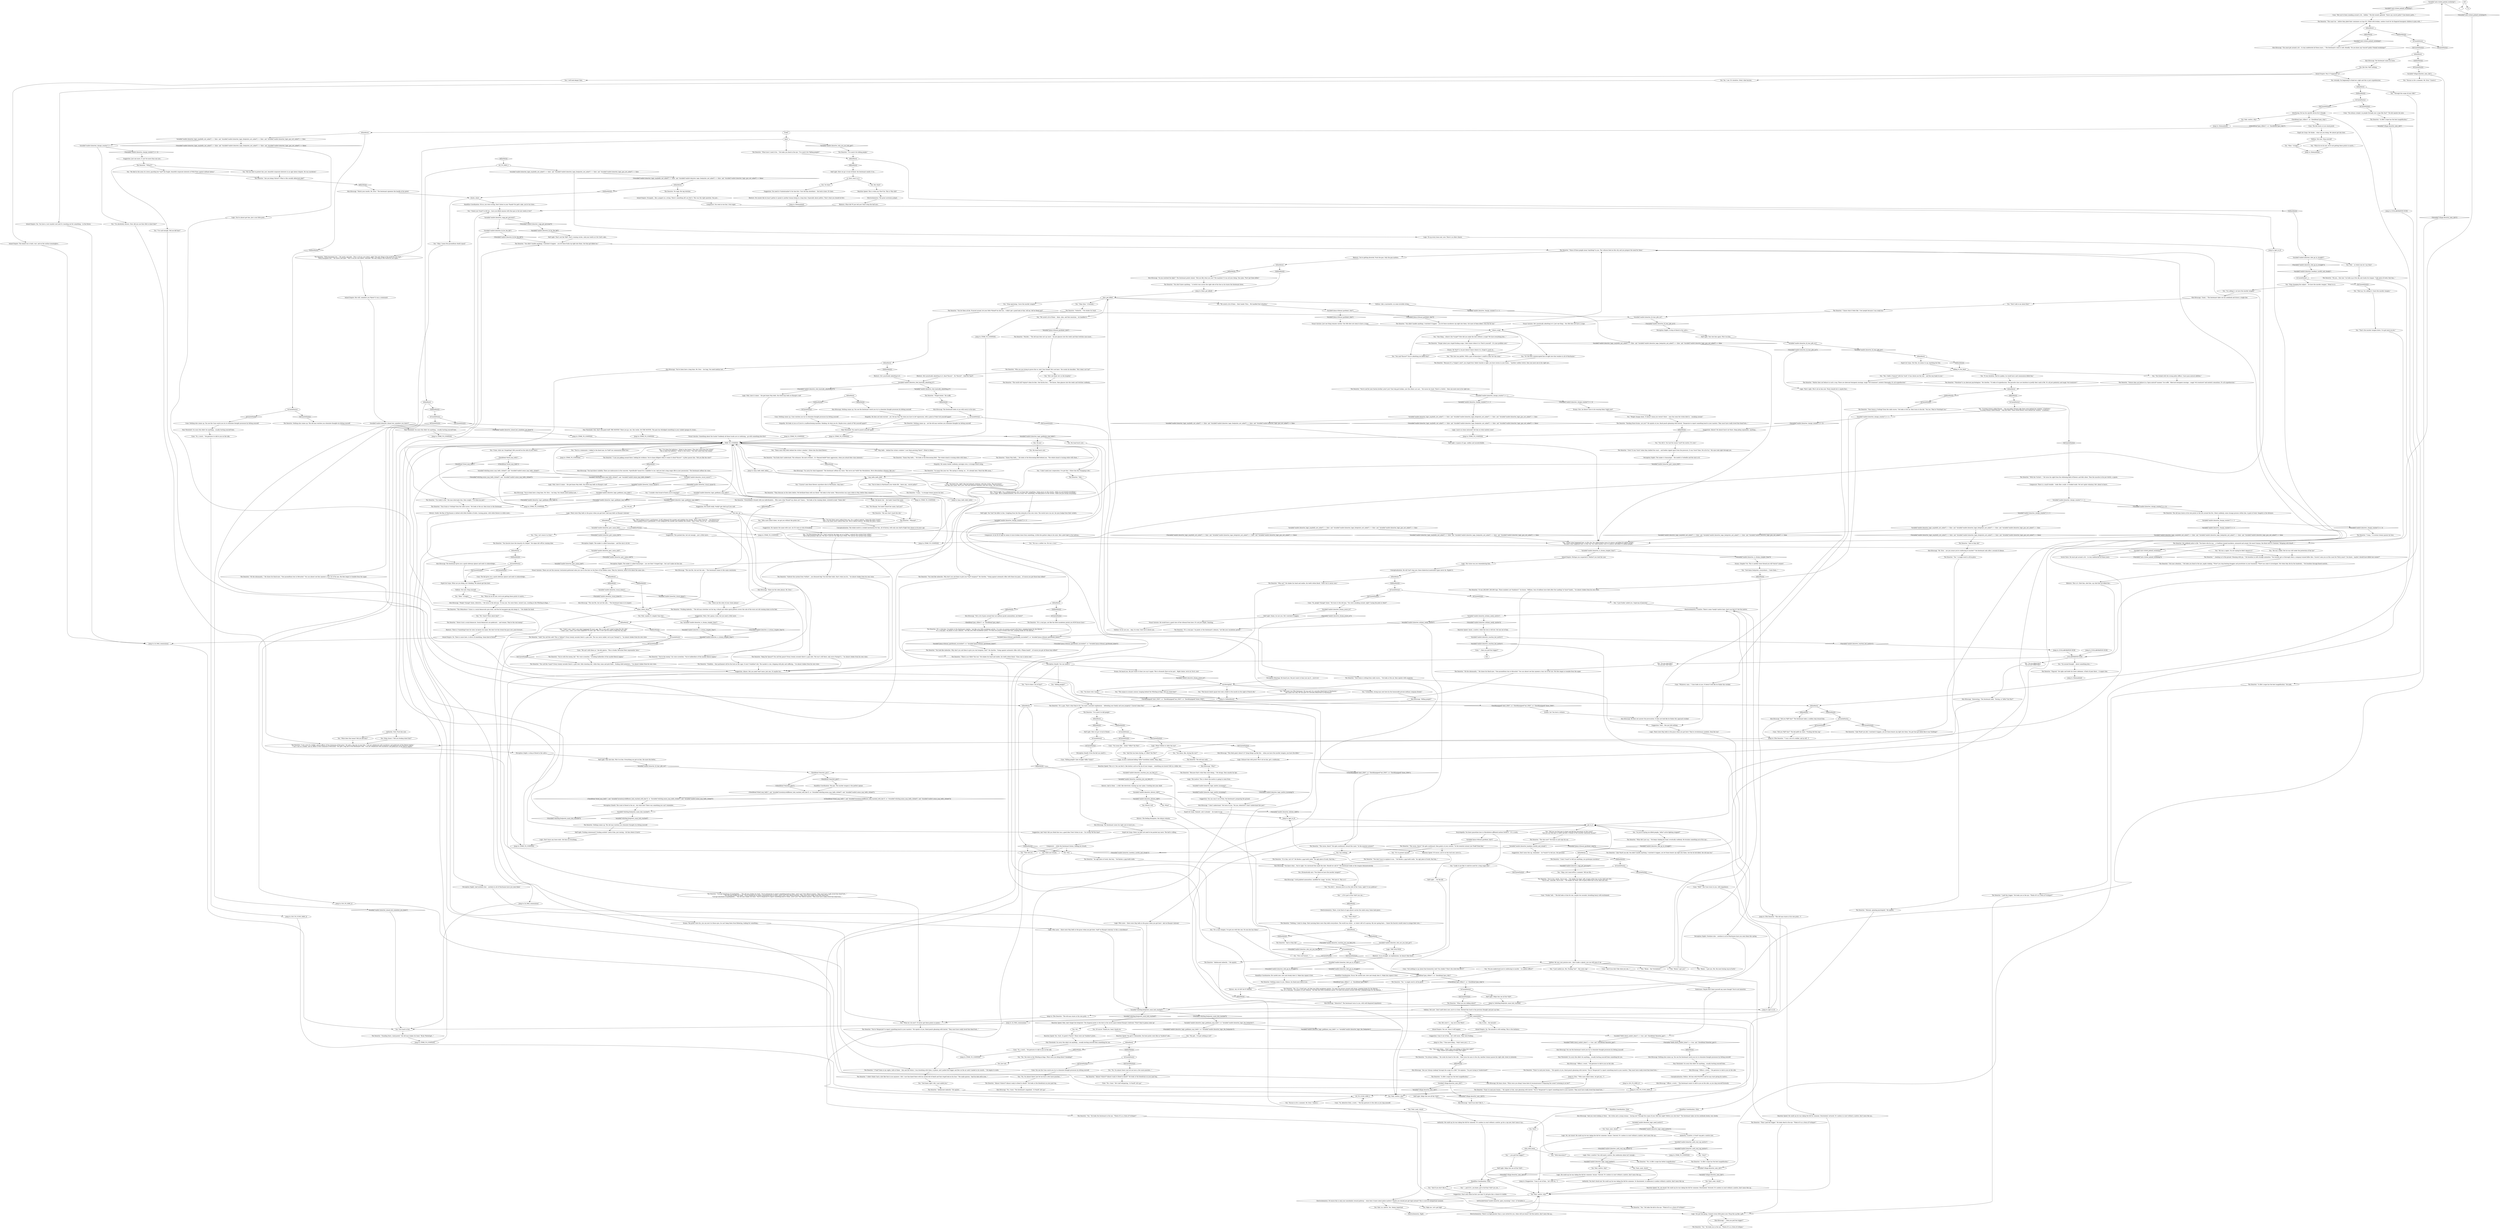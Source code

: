 # SEAFORT / DESERTER MURDER
# Getting him to admit to it by piling on evidence.
#
#DRAMA (INT) red check
# ==================================================
digraph G {
	  0 [label="START"];
	  1 [label="input"];
	  2 [label="Pain Threshold: I'm sorry this didn't do anything... usually hurting yourself does."];
	  3 [label="Cuno: \"No, c'mon.\" He's half whispering. \"A *word*, let's go.\""];
	  4 [label="CheckItem(\"deserter_gun\")"];
	  5 [label="CheckItem(\"deserter_gun\")", shape=diamond];
	  6 [label="!(CheckItem(\"deserter_gun\"))", shape=diamond];
	  7 [label="The Deserter: \"You're with the enemy, kid.\" His voice screeches. \"A fucking halberdier of the market-liberal regime.\""];
	  8 [label="You: Hold your breath."];
	  9 [label="Composure: ...while the lieutenant listens, holding his breath."];
	  10 [label="Kim Kitsuragi: \"Watch your mouth, Mr. Dros.\" The lieutenant squeezes the handle of his pistol."];
	  11 [label="Hand/Eye Coordination: Be careful now, slow and steady does it. Make him repeat it first."];
	  12 [label="Jump to: [get_to_it]"];
	  13 [label="Kim Kitsuragi: \"Detective?\" The lieutenant turns to you, with well disguised impatience."];
	  14 [label="You: \"It's the best uninterrupted line of sight into that window in all of Martinaise.\""];
	  15 [label="Variable[\"seafort.deserter_hl_tear_pile_on\"]"];
	  16 [label="Variable[\"seafort.deserter_hl_tear_pile_on\"]", shape=diamond];
	  17 [label="!(Variable[\"seafort.deserter_hl_tear_pile_on\"])", shape=diamond];
	  18 [label="Jump to: [TIME_TO_CONFESS]"];
	  19 [label="IsKimHere()"];
	  20 [label="IsKimHere()", shape=diamond];
	  21 [label="!(IsKimHere())", shape=diamond];
	  22 [label="You: \"I'm ten times more radical than you. I'm a radical centrist. I keep this place *sane*.\"\n\"We're ten times more radical than you. We're radical centrist. We keep this place *sane*.\""];
	  23 [label="The Deserter: \"Safe? You call this safe? This is *defeat*! Every twenty seconds there's a gun shot. The war never ended, we're just *losing* it...\" he almost chokes from his own voice."];
	  24 [label="Drama: Simpler? No. This is another loose thread you will *never* connect!"];
	  25 [label="You: \"God damn footprints, everywhere... I hate them...\""];
	  26 [label="You: Yes, I see. It's intuitive. (Nod.) Like fascism."];
	  27 [label="Variable[\"village.deserter_sees_shit\"]"];
	  28 [label="Variable[\"village.deserter_sees_shit\"]", shape=diamond];
	  29 [label="!(Variable[\"village.deserter_sees_shit\"])", shape=diamond];
	  30 [label="The Deserter: \"No. A rifle's scope has better magnification.\""];
	  31 [label="Kim Kitsuragi: \"Mr. Dros -- are you aware you're confessing to murder?\" the lieutenant asks after a second of silence."];
	  32 [label="You: \"Boom! I got you!\""];
	  33 [label="Authority: A motive. A *real* cop gets a motive now."];
	  34 [label="Variable[\"seafort.deserter_auth_real_cop_motive\"]"];
	  35 [label="Variable[\"seafort.deserter_auth_real_cop_motive\"]", shape=diamond];
	  36 [label="!(Variable[\"seafort.deserter_auth_real_cop_motive\"])", shape=diamond];
	  37 [label="Kim Kitsuragi: \"Officer, a word...\" He gestures to talk to you on the side."];
	  38 [label="You: \"And this has been during, or *after* the War?\""];
	  39 [label="Reaction Speed: This is it. You can feel it, like battery acid on the tip of your tongue -- something you haven't felt in a while, but..."];
	  40 [label="Half Light: ... for the kill."];
	  41 [label="Half Light: Here we go! A trail of blood, the lieutenant smells it too..."];
	  42 [label="Rhetoric: He sounds like he hasn't gotten to speak to another human being in a long time. Especially about politics. That's what you should do first."];
	  43 [label="You: C'mon, what am I forgetting? (Hit yourself on the side of your head.)"];
	  44 [label="The Deserter: \"I saw you poking around there, looking for evidence. You're damn diligent when it comes to dead *fasces*.\" A jitter passes him: \"Did you like the view?\""];
	  45 [label="The Deserter: \"I'm ready to die,\" the man interrupts him, then coughs: \"I've done my part.\""];
	  46 [label="The Deserter: \"*Intuition* is an aberrant psychologism.\" He chortles. \"It reeks of cryptofascism. The parasite class use intuition to justify their rank in life. It's all just palmistry and magic *erl-creatures*.\""];
	  47 [label="The Deserter: \"Your brain is rotting from radio waves...\" He looks at the air, then squints with suspicion."];
	  48 [label="IsKimHere()"];
	  49 [label="IsKimHere()", shape=diamond];
	  50 [label="!(IsKimHere())", shape=diamond];
	  51 [label="The Deserter: \"Damn May bells...\" He looks at the blossoming field: \"The whole island is turning white with them...\""];
	  52 [label="Empathy: He seems tender suddenly, nostalgic even. A strange mood swing."];
	  53 [label="Variable[\"seafort.deserter_charge_counter\"] >= 3"];
	  54 [label="Variable[\"seafort.deserter_charge_counter\"] >= 3", shape=diamond];
	  55 [label="!(Variable[\"seafort.deserter_charge_counter\"] >= 3)", shape=diamond];
	  56 [label="IsKimHere()"];
	  57 [label="IsKimHere()", shape=diamond];
	  58 [label="!(IsKimHere())", shape=diamond];
	  59 [label="You: \"You've been in Martinaise your whole life -- know any... secret paths?\""];
	  60 [label="The Deserter: \"Racking those brains, are you?\" He squints at you, black pearls gleaming with hatred. \"Desperate to report something back to your masters. They must have really loved that dead fuck...\""];
	  61 [label="You: \"Khm.\" (Cough.)"];
	  62 [label="The Deserter: \"Standing there, slack-jawed,\" the old man shakes his head. \"Brain *festering*...\""];
	  63 [label="You: I will look deeper then."];
	  64 [label="You: \"...you pull the trigger?\""];
	  65 [label="Kim Kitsuragi: \"And if you don't like it...\""];
	  66 [label="The Deserter: \"I didn't think I had a shot like that in me anymore. I did. I saw him kneel there with his mouth full of death and that stupid look on his face.\" The smile quivers. \"And his dick still in her...\""];
	  67 [label="The Deserter: \"Nothing. I went to sleep. Next morning there were May bells everywhere. The world was white -- or what's left of it anyway. My last spring here... I knew the fascists would come to avenge their own...\""];
	  68 [label="The Deserter: \"Yes.\" A single word is all he gives."];
	  69 [label="The Deserter: \"Adolescent imbecile.\" He squints."];
	  70 [label="You: Yeah, yeah, shush!"];
	  71 [label="Electrochemistry: Of course this is only your mesolimbic reward pathway -- what does it know about police matters? Maybe you should just get high instead? This is such an unimportant moment."];
	  72 [label="Jump to: [themainhub]"];
	  73 [label="Jump to: [You: \"\"One more thing -- *why* were you l...\"]"];
	  74 [label="Kim Kitsuragi: Nothing else comes up. You see the lieutenant watch you try to stimulate thought processes by hitting yourself."];
	  75 [label="You: \"I've said enough. Did you kill him?\""];
	  76 [label="You: \"His name was Ellis Kortenaer. He was part of a security detail here in Martinaise.\"\n\"His name was Lely. He was part of a security detail here in Martinaise.\""];
	  77 [label="The Deserter: \"What did I just say...\" He keeps shaking his head, erratically suddenly. He brushes something out of his eye..."];
	  78 [label="Half Light: That's not the *kill*, that's running circles, sink your teeth in it for God's sake..."];
	  79 [label="IsCunoInParty()"];
	  80 [label="IsCunoInParty()", shape=diamond];
	  81 [label="!(IsCunoInParty())", shape=diamond];
	  82 [label="The Deserter: \"It is him, isn't it?\" He flashes a gap-tooth smile. \"An ugly piece of work, that boy...\""];
	  83 [label="Kim Kitsuragi: \"You had direct visibility. There are embrasures in the concrete, *specifically* meant for a topfaller to use. And you had a long range rifle in your possession.\" The lieutenant softens his voice:"];
	  84 [label="CheckEquipped(\"shirt_t500\")  or  CheckEquipped(\"hat_t500\")  or  CheckEquipped(\"shoes_t500\")"];
	  85 [label="CheckEquipped(\"shirt_t500\")  or  CheckEquipped(\"hat_t500\")  or  CheckEquipped(\"shoes_t500\")", shape=diamond];
	  86 [label="!(CheckEquipped(\"shirt_t500\")  or  CheckEquipped(\"hat_t500\")  or  CheckEquipped(\"shoes_t500\"))", shape=diamond];
	  87 [label="The Deserter: \"Over? It was *over* when they shelled the coast... and bodies ripped apart from the pressure. It was *over* then. For all of us.\" His eyes look right through you."];
	  88 [label="You: \"He was a rapist. I'm not saying he didn't deserve it.\""];
	  89 [label="Perception (Sight): The maker is called Sansarique -- you see their V-shaped logo -- but can't make out the size."];
	  90 [label="Visual Calculus: These are not the unusual, horizontal patterned soles you saw in the dust on the floor of the hidden room. They do, however, seem to be about the same size..."];
	  91 [label="shoes_shoez_shusz"];
	  92 [label="You: Is this... the miracle?"];
	  93 [label="Inland Empire: No. The miracle is still waiting. This is the darkness."];
	  94 [label="Volition: Be very very precise now... don't make a splash, you can still mess it up."];
	  95 [label="Variable[\"seafort.deserter_reaction_hot_motive\"]"];
	  96 [label="Variable[\"seafort.deserter_reaction_hot_motive\"]", shape=diamond];
	  97 [label="!(Variable[\"seafort.deserter_reaction_hot_motive\"])", shape=diamond];
	  98 [label="CheckItem(\"gun_villiers\")  or  CheckItem(\"gun_ruby\")"];
	  99 [label="CheckItem(\"gun_villiers\")  or  CheckItem(\"gun_ruby\")", shape=diamond];
	  100 [label="!(CheckItem(\"gun_villiers\")  or  CheckItem(\"gun_ruby\"))", shape=diamond];
	  101 [label="The Deserter: \"Yes.\" A single word is all he gives."];
	  102 [label="Perception (Smell): The scent of blood in the air... but what else? There was something you can't remember..."];
	  103 [label="Pain Threshold: I'm sorry this didn't do anything... usually hurting yourself does."];
	  104 [label="Cuno: \"Yo, a word...\" He gestures to talk to you on the side."];
	  105 [label="You: Ow..."];
	  106 [label="Pain Threshold: Ooh, that's the good stuff. THE MOTIVE! There you go, see, this works. DO THE MOTIVE. The pain has dislodged something in your soaked sponge of a brain..."];
	  107 [label="IsKimHere()"];
	  108 [label="IsKimHere()", shape=diamond];
	  109 [label="!(IsKimHere())", shape=diamond];
	  110 [label="You: \"How did you...\""];
	  111 [label="The Deserter: \"What have I used it for...\" He looks you dead in the eye: \"I've used it for *killing people*.\""];
	  112 [label="get_to_it"];
	  113 [label="You: \"Did you use that gun to shoot and kill the mercenary on the coast?\"\n\"Did you use that gun to shoot and kill a Colonel of the security contractor Krenel?\""];
	  114 [label="You: What?"];
	  115 [label="You: \"What does that mean? Did you kill him?\""];
	  116 [label="You: \"I don't need your cooperation. I've got this.\" (Show him the Triangong 4-46.)"];
	  117 [label="The Deserter: \"I am a son of a welder, and an officer of the Commune of Revachol.\" He spits a big one at your feet. \"I do not collaborate with murderers and pederasts of the liberal regime.\"\n\"I am a son of a welder, and an officer of the Commune of Revachol.\" He spits a big one at the lieutenant's feet. \"I do not collaborate with murderers and pederasts of the liberal regime.\" "];
	  118 [label="The Deserter: \"It's a real gun,\" he points to the lieutenant's holster, \"not like your little musketeer pistols. I've seen you prance around with those, jumping hoops for the liberals...\"\n\"It's a real gun,\" he points to your sidearm, \"not like your little musketeer pistol. I've seen you prance around with that, jumping hoops for the liberals...\""];
	  119 [label="The Deserter: \"Yes, it's a *real* gun, not like your little musketeer pistols. I've seen you prance around with those, jumping hoops for the liberals...\"\n\"Yes, it's a real gun,\" he points to your sidearm, \"not like that little musketeer pistol. I've seen you prance around with that, jumping hoops for the liberals...\""];
	  120 [label="Rhetoric: You're getting diverted. Push the gun. Only the gun matters."];
	  121 [label="The Deserter: \"Because it's a *sniper's nest*, you stupid fuck. Radio Gauche is right, you have worms in your brain...\" Another sudden twitch, then one more one in his right eye..."];
	  122 [label="Jump to: [TIME_TO_CONFESS]"];
	  123 [label="Jump to: [TIME_TO_CONFESS]"];
	  124 [label="Rhetoric: This is it. Shot him, shot him, say shot him not killed him..."];
	  125 [label="Kim Kitsuragi: \"The size fits, but not the sole...\" The lieutenant leans in to inspect."];
	  126 [label="The Deserter: \"You fascists have the tenacity of a limpet.\" He wipes dirt off his running shoe."];
	  127 [label="You: \"People change shoes. It doesn't mean you weren't there -- near the room the victim died in -- sneaking around.\""];
	  128 [label="Jump to: [TIME_TO_CONFESS]"];
	  129 [label="The Deserter: \"I'm always looking...\" He cocks his head to the side -- then turns his eyes to the city. Another tremor passes his right side, lower in intensity."];
	  130 [label="The Deserter: \"A rifle's scope has the best magnification.\" He nods."];
	  131 [label="COLLABORATION HUB"];
	  132 [label="You: \"Do you understand you're confessing to murder -- to a police officer?\""];
	  133 [label="The Deserter: \"Because that's what they were doing...\" He shrugs, then smacks his lips."];
	  134 [label="Authority: You don't shush me! He could say he was taking the fall for someone. Or disoriented. A confession is useless without a motive, don't mess this up."];
	  135 [label="Logic: He could say he was taking the fall for someone. Insane. Coerced. It's useless in court without a motive, don't mess this up..."];
	  136 [label="Electrochemistry: There's no high greater than a case solved for you, when will you learn? Get the motive, don't mess this up..."];
	  137 [label="Cuno: \"Well?\" The Cuno turns to you, with impatience."];
	  138 [label="Variable[\"whirling.footprints_main_hub_reached\"]"];
	  139 [label="Variable[\"whirling.footprints_main_hub_reached\"]", shape=diamond];
	  140 [label="!(Variable[\"whirling.footprints_main_hub_reached\"])", shape=diamond];
	  141 [label="The Deserter: Nothing else comes up. The old man watches you stimulate thoughts by hitting yourself."];
	  142 [label="Jump to: [TIME_TO_CONFESS]"];
	  143 [label="You: Of course! Thank you, head, thank you."];
	  144 [label="Visual Calculus: He would have a good view of the tribunal from here. It's not just empty  boasting."];
	  145 [label="You: \"So you killed him?\"\n\"So you just killed him?\""];
	  146 [label="Jump to: [Suggestion: \"Coax it out of him... he's still wa...\"]"];
	  147 [label="Cuno: \"We ain't with them yo,\" the kid splurts. \"This is fuckin' Revachol West representin' here.\""];
	  148 [label="You: Say nothing."];
	  149 [label="TIME_TO_CONFESS"];
	  150 [label="Kim Kitsuragi: \"Did you *kill* him?\" The lieutenant takes a sudden step toward him."];
	  151 [label="Perception (Sight): A drop of blood in the saliva..."];
	  152 [label="IsKimHere()"];
	  153 [label="IsKimHere()", shape=diamond];
	  154 [label="!(IsKimHere())", shape=diamond];
	  155 [label="You: \"Okay then.\" (Concede.)"];
	  156 [label="You: \"You said *fasces*? You're admitting you killed him?\""];
	  157 [label="The Deserter: \"You're sad for your fascha brother aren't you? One twig got broken, now the others are sad...\" He waves his hand. There's a twitch -- then one more one in his right eye..."];
	  158 [label="The Deserter: \"Forget about your stupid fucking scope, I don't know where it is! Find it yourself -- it's your problem now.\""];
	  159 [label="Cuno: Nothing comes up. Cuno watches you try to stimulate thought processes by hitting yourself."];
	  160 [label="Suggestion: He repeats the name with care. As if it were at risk of breaking."];
	  161 [label="The Deserter: \"...beating us to the ground. Moaning with joy...\" He breathes in with strange animation: \"You hounds get so thorough when a company-trained killer dies. I haven't seen you on this coast for *forty years*. You know... maybe I should have killed one sooner?\""];
	  162 [label="Kim Kitsuragi: \"Show me the soles please, Mr. Dros.\""];
	  163 [label="You: Wait, maybe it's simpler than that..."];
	  164 [label="You: Variable[\"seafort.deserter_rc_drama_simpler_than\"]"];
	  165 [label="Variable[\"seafort.deserter_rc_drama_simpler_than\"]", shape=diamond];
	  166 [label="!(Variable[\"seafort.deserter_rc_drama_simpler_than\"])", shape=diamond];
	  167 [label="Kim Kitsuragi: \"People *change* shoes, detective...\" He turns to the old man. \"It was you. You were there, weren't you, crawling in the Whirling-in-Rags...\""];
	  168 [label="The Deserter: \"Never trust a social democrat. Social democrats are pederasts -- and women. They're the real enemy.\""];
	  169 [label="Hand/Eye Coordination: Click."];
	  170 [label="You: \"One more thing -- *why* were you looking at them that night?\"\n\"Why *were* you looking at them that night?\""];
	  171 [label="IsCunoInParty()"];
	  172 [label="IsCunoInParty()", shape=diamond];
	  173 [label="!(IsCunoInParty())", shape=diamond];
	  174 [label="The Deserter: \"Oh the inhumanity...\" He closes his black eyes. \"One paramilitary less in Revachol.\" You can almost see him squeeze a tear out of his eye. His fists begin to tremble from the anger."];
	  175 [label="You: \"Then what?\""];
	  176 [label="Logic: The motive! This is where the motive is going to come from..."];
	  177 [label="You: Wait, no, motive. Yes. Seems important."];
	  178 [label="Electrochemistry: Right."];
	  179 [label="Volition: Not now. Stop yourself."];
	  180 [label="Cuno: \"You always creepin' on people through your scope like that?\" The kid squints his eyes."];
	  181 [label="The Deserter: \"A rifle's scope has the best magnification.\""];
	  182 [label="Cuno: Nothing else comes up. You see the Cuno watch you try to stimulate thought processes by hitting yourself."];
	  183 [label="You: \"Excuse us for a moment, Mr. Dros.\" [Leave.]"];
	  184 [label="Jump to: [GO_TO_CUNO_SIDE_2]"];
	  185 [label="Jump to: [The Deserter: \"\"I am a son of a welder, and an off...\"]"];
	  186 [label="Esprit de Corps: Hush, he does not need to be pushed any more. The ball is rolling..."];
	  187 [label="shooty_shoot"];
	  188 [label="You: No time!"];
	  189 [label="You: \"You've done a lot of that?\""];
	  190 [label="IsCunoInParty()"];
	  191 [label="IsCunoInParty()", shape=diamond];
	  192 [label="!(IsCunoInParty())", shape=diamond];
	  193 [label="IsKimHere()"];
	  194 [label="IsKimHere()", shape=diamond];
	  195 [label="!(IsKimHere())", shape=diamond];
	  196 [label="Kim Kitsuragi: \"Not a lot of guns around that use military-grade ammunition, are there?\""];
	  197 [label="The Deserter: \"Like *fuck* you did. You didn't handle anything. I watched it happen, you let those beasts rip right into them. Got the fat kid killed, the old man too.\""];
	  198 [label="Kim Kitsuragi: \"Good...\" The lieutenant takes out his notebook and draws a single line."];
	  199 [label="Variable[\"seafort.deserter_viscal_cancer\"]"];
	  200 [label="Variable[\"seafort.deserter_viscal_cancer\"]", shape=diamond];
	  201 [label="!(Variable[\"seafort.deserter_viscal_cancer\"])", shape=diamond];
	  202 [label="You: \"One thing -- where's the *scope*? How did you make the shot without a scope? We have everything else...\""];
	  203 [label="You: \"Yes. I held a *seance* with his *soul*. It has shown me the way -- and the way leads to you.\""];
	  204 [label="The Deserter: \"So many this year too. The spring is coming, no... it's already here. Wash the filth away...\""];
	  205 [label="You: \"Yes Klaasje. You hadn't heard her name, had you?\""];
	  206 [label="Jump to: [TIME_TO_CONFESS]"];
	  207 [label="The Deserter: \"You're the enemy,\" his voice screeches. \"You're halberdiers of the market liberal regime.\""];
	  208 [label="Perception (Sight): The maker is called Sansarique -- and the size is 42-44."];
	  209 [label="The Deserter: \"Corrupt henchman of paedophiles...\" The old man shakes his head. \"You're desperate to report something back to them, aren't you? Your liberal masters. They must have really loved that dead fuck...\"\nThe old man shakes his head. \"You're desperate to report something back to them, aren't you? Your liberal masters. They must have really loved that dead fuck...\"\n\"Corrupt henchmen of paedophiles...\" The old man shakes his head. \"You're desperate to report something back to them, aren't you? Your liberal masters. They must have really loved that dead fuck...\""];
	  210 [label="The Deserter: \"What are you talking about?\""];
	  211 [label="You: How?"];
	  212 [label="Half Light: Helps him see all the *shit*..."];
	  213 [label="You: \"You mean, like, during the war?\""];
	  214 [label="IsCunoInParty()"];
	  215 [label="IsCunoInParty()", shape=diamond];
	  216 [label="!(IsCunoInParty())", shape=diamond];
	  217 [label="Suggestion: You can coax it out of him, the lieutenant's preparing the ground."];
	  218 [label="Kim Kitsuragi: \"I don't understand.\" He turns to you. \"Do you, detective? I don't understand this part.\""];
	  219 [label="Variable[\"seafort.deserter_logic_motive_incoming\"]"];
	  220 [label="Variable[\"seafort.deserter_logic_motive_incoming\"]", shape=diamond];
	  221 [label="!(Variable[\"seafort.deserter_logic_motive_incoming\"])", shape=diamond];
	  222 [label="Cuno: The kid gives you a quick sideways glance and nods to acknowledge..."];
	  223 [label="You: \"I just nailed you. Me. Fucking *me* -- this sorry cop.\""];
	  224 [label="(CheckItem(\"dried_may_bells\")  and  Variable[\"inventory.wildflower_hub_reached_with_kim\"])  or  (Variable[\"whirling.sense_may_bells_clicked\"]  and  Variable[\"seafort.sense_may_bells_clicked\"])"];
	  225 [label="(CheckItem(\"dried_may_bells\")  and  Variable[\"inventory.wildflower_hub_reached_with_kim\"])  or  (Variable[\"whirling.sense_may_bells_clicked\"]  and  Variable[\"seafort.sense_may_bells_clicked\"])", shape=diamond];
	  226 [label="!((CheckItem(\"dried_may_bells\")  and  Variable[\"inventory.wildflower_hub_reached_with_kim\"])  or  (Variable[\"whirling.sense_may_bells_clicked\"]  and  Variable[\"seafort.sense_may_bells_clicked\"]))", shape=diamond];
	  227 [label="GO_TO_CUNO_SIDE_2"];
	  228 [label="Kim Kitsuragi: \"No, c'mon.\" The lieutenant's impatient. \"A *word*, let's go.\""];
	  229 [label="Variable[\"seafort.deserter_logic_maybells_not_asked\"] == false  and  Variable[\"seafort.deserter_logic_footprints_not_asked\"] == false  and  Variable[\"seafort.deserter_logic_gun_not_asked\"] == false"];
	  230 [label="Variable[\"seafort.deserter_logic_maybells_not_asked\"] == false  and  Variable[\"seafort.deserter_logic_footprints_not_asked\"] == false  and  Variable[\"seafort.deserter_logic_gun_not_asked\"] == false", shape=diamond];
	  231 [label="!(Variable[\"seafort.deserter_logic_maybells_not_asked\"] == false  and  Variable[\"seafort.deserter_logic_footprints_not_asked\"] == false  and  Variable[\"seafort.deserter_logic_gun_not_asked\"] == false)", shape=diamond];
	  232 [label="Half Light: A spasm of rage, sudden and uncontrollable."];
	  233 [label="You: \"On second thought -- about something else...\""];
	  234 [label="murderinghub"];
	  235 [label="Variable[\"seafort.deserter_reaction_you_can_feel_it\"]"];
	  236 [label="Variable[\"seafort.deserter_reaction_you_can_feel_it\"]", shape=diamond];
	  237 [label="!(Variable[\"seafort.deserter_reaction_you_can_feel_it\"])", shape=diamond];
	  238 [label="You: \"Killing people?\""];
	  239 [label="Composure: You went in too fast. Over-eager."];
	  240 [label="Rhetoric: Go in straight, no euphemisms, he doesn't like those..."];
	  241 [label="Variable[\"seafort.deserter_rhet_go_in_straight\"]"];
	  242 [label="Variable[\"seafort.deserter_rhet_go_in_straight\"]", shape=diamond];
	  243 [label="!(Variable[\"seafort.deserter_rhet_go_in_straight\"])", shape=diamond];
	  244 [label="Variable[\"seafort.deserter_shivers_chill\"]"];
	  245 [label="Variable[\"seafort.deserter_shivers_chill\"]", shape=diamond];
	  246 [label="!(Variable[\"seafort.deserter_shivers_chill\"])", shape=diamond];
	  247 [label="IsKimHere()"];
	  248 [label="IsKimHere()", shape=diamond];
	  249 [label="!(IsKimHere())", shape=diamond];
	  250 [label="You: \"I've done the ballistics.\" (Point to the tower.) \"The shot came from this island.\"\n\"We've done the ballistics.\" (Point to the tower.) \"The shot came from this island.\" "];
	  251 [label="boys_got_killed"];
	  252 [label="Kim Kitsuragi: \"You've been here a long time, Mr. Dros -- too long. You clearly need medical aid...\""];
	  253 [label="where_scope"];
	  254 [label="Variable[\"whirling.sense_may_bells_clicked\"]  and  Variable[\"seafort.sense_may_bells_clicked\"]"];
	  255 [label="Variable[\"whirling.sense_may_bells_clicked\"]  and  Variable[\"seafort.sense_may_bells_clicked\"]", shape=diamond];
	  256 [label="!(Variable[\"whirling.sense_may_bells_clicked\"]  and  Variable[\"seafort.sense_may_bells_clicked\"])", shape=diamond];
	  257 [label="Perception (Sight): And nowhere else -- nowhere in all of Martinaise have you seen them!"];
	  258 [label="Variable[\"seafort.deserter_charge_counter\"] >= 3"];
	  259 [label="Variable[\"seafort.deserter_charge_counter\"] >= 3", shape=diamond];
	  260 [label="!(Variable[\"seafort.deserter_charge_counter\"] >= 3)", shape=diamond];
	  261 [label="Suggestion: Yeah... this just did nothing."];
	  262 [label="Variable[\"seafort.deserter_inland_but_somehow_you_know\"]"];
	  263 [label="Variable[\"seafort.deserter_inland_but_somehow_you_know\"]", shape=diamond];
	  264 [label="!(Variable[\"seafort.deserter_inland_but_somehow_you_know\"])", shape=diamond];
	  265 [label="You: High yes. Let's get high!"];
	  266 [label="You: \"...and if it's, you know, part of all that *shit* you see...\""];
	  267 [label="Cuno: \"Whatever, man...\" Cuno looks at you. It doesn't look like he thinks this worked."];
	  268 [label="Esprit de Corps: He thinks -- what are you doing. We almost got him here."];
	  269 [label="Jump to: [COLLABORATION HUB]"];
	  270 [label="Reaction Speed: Wait, don't forget the footprints! The diagonal prints in the dust in the secret space behind Klaasje's bedroom! *Now* they're gonna come up!"];
	  271 [label="Variable[\"seafort.deserter_logic_goddamn_may_bells\"]  or  Variable[\"seafort.deserter_logic_the_footprints\"]"];
	  272 [label="Variable[\"seafort.deserter_logic_goddamn_may_bells\"]  or  Variable[\"seafort.deserter_logic_the_footprints\"]", shape=diamond];
	  273 [label="!(Variable[\"seafort.deserter_logic_goddamn_may_bells\"]  or  Variable[\"seafort.deserter_logic_the_footprints\"])", shape=diamond];
	  274 [label="Cuno: You see the Cuno watch you try to stimulate thought processes by hitting yourself."];
	  275 [label="Cuno: \"Yo, a word...\" He gestures to talk to you on the side."];
	  276 [label="IsCunoInParty()"];
	  277 [label="IsCunoInParty()", shape=diamond];
	  278 [label="!(IsCunoInParty())", shape=diamond];
	  279 [label="Pain Threshold: I'm sorry this didn't do anything... usually hurting yourself does something for you."];
	  280 [label="The Deserter: \"Almost *where?* Almost ready to bleed to death?\" He looks at the bloodstain on your pant leg..."];
	  281 [label="The Deserter: \"Almost *where?* Almost ready to bleed to death?\" He looks at the bloodstain on your pant leg..."];
	  282 [label="Jump to: [TIME_TO_CONFESS]"];
	  283 [label="IsKimHere()"];
	  284 [label="IsKimHere()", shape=diamond];
	  285 [label="!(IsKimHere())", shape=diamond];
	  286 [label="The Deserter: \"I've used it to kill people.\""];
	  287 [label="IsKimHere()"];
	  288 [label="IsKimHere()", shape=diamond];
	  289 [label="!(IsKimHere())", shape=diamond];
	  290 [label="You: But what?"];
	  291 [label="Perception (Smell): Even the kid can smell it..."];
	  292 [label="Shivers: The feeling dissipates, the silence remains."];
	  293 [label="You: \"You're a communist. I talked to the dead man, he *told* me communism killed him.\""];
	  294 [label="You: \"There were May bells behind the victim's window.\" (Show him the dried flower.)"];
	  295 [label="Variable[\"plaza.tribunal_spiritbomb_succeeded\"]  or  Variable[\"plaza.tribunal_spiritbomb_failed\"]"];
	  296 [label="Variable[\"plaza.tribunal_spiritbomb_succeeded\"]  or  Variable[\"plaza.tribunal_spiritbomb_failed\"]", shape=diamond];
	  297 [label="!(Variable[\"plaza.tribunal_spiritbomb_succeeded\"]  or  Variable[\"plaza.tribunal_spiritbomb_failed\"])", shape=diamond];
	  298 [label="You: \"We saved a lot of them -- their leader Titus... We handled that situation.\""];
	  299 [label="Jump to: [boys_got_killed]"];
	  300 [label="You: \"Stop squirming. I have the murder weapon.\""];
	  301 [label="The Deserter: \"I know what it feels like. I lost people because I was weak too.\""];
	  302 [label="The Deserter: \"Imbecile...\" He shakes his head."];
	  303 [label="Jump to: [TIME_TO_CONFESS]"];
	  304 [label="The Deserter: \"You don't have to explain to me...\" He flashes a gap-tooth smile. \"An ugly piece of work, that boy...\""];
	  305 [label="Rhetoric: He's practically admitting to it."];
	  306 [label="CheckItem(\"dried_may_bells\")"];
	  307 [label="CheckItem(\"dried_may_bells\")", shape=diamond];
	  308 [label="!(CheckItem(\"dried_may_bells\"))", shape=diamond];
	  309 [label="Variable[\"seafort.deserter_perc_sansa_mid\"]"];
	  310 [label="Variable[\"seafort.deserter_perc_sansa_mid\"]", shape=diamond];
	  311 [label="!(Variable[\"seafort.deserter_perc_sansa_mid\"])", shape=diamond];
	  312 [label="Variable[\"seafort.deserter_viscal_shoes\"]"];
	  313 [label="Variable[\"seafort.deserter_viscal_shoes\"]", shape=diamond];
	  314 [label="!(Variable[\"seafort.deserter_viscal_shoes\"])", shape=diamond];
	  315 [label="The Deserter: \"Tryin' to rack your brains...\" He squints at him, eyes gleaming with hatred: \"You're *desperate* to report something back to your masters. They must have really loved that dead fuck...\""];
	  316 [label="Volition: Not now!  Don't melt down now, you're so close. Rewind this back to the previous thought and just say that."];
	  317 [label="Inland Empire: The inland sea is dark, vast, and on the surface meaningless..."];
	  318 [label="Inland Empire: Yes. You have a vast royalist soul and it's reaching out for something -- in the future."];
	  319 [label="The Deserter: \"A rifle's scope has the best magnification.\""];
	  320 [label="You: \"And if you don't like it...\""];
	  321 [label="Kim Kitsuragi: \"Why?\""];
	  322 [label="Cuno: \"You mean like... lately? *After* the War?"];
	  323 [label="You: \"Khm.\" (Cough.)"];
	  324 [label="Half Light: Fucking communard! Fucking asshole! Look at him, just staring -- hit him where it hurts!"];
	  325 [label="Variable[\"seafort.deserter_logic_maybells_not_asked\"] == false  and  Variable[\"seafort.deserter_logic_footprints_not_asked\"] == false  and  Variable[\"seafort.deserter_logic_gun_not_asked\"] == false"];
	  326 [label="Variable[\"seafort.deserter_logic_maybells_not_asked\"] == false  and  Variable[\"seafort.deserter_logic_footprints_not_asked\"] == false  and  Variable[\"seafort.deserter_logic_gun_not_asked\"] == false", shape=diamond];
	  327 [label="!(Variable[\"seafort.deserter_logic_maybells_not_asked\"] == false  and  Variable[\"seafort.deserter_logic_footprints_not_asked\"] == false  and  Variable[\"seafort.deserter_logic_gun_not_asked\"] == false)", shape=diamond];
	  328 [label="The Deserter: \"It's a gun. That's what they're for. You want a moralist euphemism -- defending your family and your property? I haven't done that.\""];
	  329 [label="Inland Empire: Strangely... like a puppet on a string. There's something off, you feel it. This was the right question. You just..."];
	  330 [label="The Deserter: \"The world will *rejoice* when he dies. One fascha less...\" He hisses, then glances into the reeds and twitches suddenly..."];
	  331 [label="Kim Kitsuragi: The lieutenant looks at you with worry in his eyes."];
	  332 [label="You: \"May bells -- behind the victim's window! I saw them growing *here*.\" (Point to them.)"];
	  333 [label="The Deserter: \"Nature does not behave in a *para-natural* manner,\" he scoffs. \"Aberrant bourgeois musings -- magic *erl-creatures* and esoteric sensations. It's all cryptofascism.\""];
	  334 [label="IsKimHere()"];
	  335 [label="IsKimHere()", shape=diamond];
	  336 [label="!(IsKimHere())", shape=diamond];
	  337 [label="Empathy: He does not look worried -- yet. He has that *do what you have to do* expression, with a pinch of *don't hit yourself again*."];
	  338 [label="Composure: There is a small tremble -- looks like a smile. A crooked smile. Yet isn't quite voluntary. He's about to burst..."];
	  339 [label="The Deserter: \"My ears don't reach the city.\""];
	  340 [label="Kim Kitsuragi: \"I'm sorry for what happened.\" The lieutenant softens his voice: \"But we're not *with* the Moralintern. We're Revacholian citizenry, like you.\""];
	  341 [label="You: \"Fine. Let's leave it at that.\""];
	  342 [label="Kim Kitsuragi: \"You must get around a lot -- to stay undetected all these years...\" The lieutenant's voice is soft, friendly. \"Do you know any *secret* paths? Pinball workshops?\""];
	  343 [label="Jump to: [may_bells_bells_bells]"];
	  344 [label="Rhetoric: There is *something* here for later, he knows his name. But don't let this break the pace now, push forward..."];
	  345 [label="Inland Empire: Was it *supposed* to?"];
	  346 [label="You: Actually, I'm beginning to think he's right and this is just cryptofascism."];
	  347 [label="Variable[\"village.deserter_sees_shit\"]"];
	  348 [label="Variable[\"village.deserter_sees_shit\"]", shape=diamond];
	  349 [label="!(Variable[\"village.deserter_sees_shit\"])", shape=diamond];
	  350 [label="Reaction Speed: Quick, a motive, while the iron is still hot. Get one out of him."];
	  351 [label="Reaction Speed: No, not shush! He could say he was taking the fall for someone. Disoriented. Tortured. It's useless in court without a motive, don't mess this up..."];
	  352 [label="The Deserter: \"A rifle's scope has the best magnification.\""];
	  353 [label="Empathy: He looks at you as if you're a malfunctioning machine, thinking: do what you do. Maybe even a pinch of *hit yourself again*?"];
	  354 [label="You: \"Boom -- I got you. Me, the most boring cop on Earth.\""];
	  355 [label="IsCunoInParty()"];
	  356 [label="IsCunoInParty()", shape=diamond];
	  357 [label="!(IsCunoInParty())", shape=diamond];
	  358 [label="Reaction Speed: Yes. Ouch. So good it *hurts*. Those were not *modern* prints..."];
	  359 [label="IsCunoInParty()"];
	  360 [label="IsCunoInParty()", shape=diamond];
	  361 [label="!(IsCunoInParty())", shape=diamond];
	  362 [label="Jump to: [themainhub]"];
	  363 [label="The Deserter: \"The worm, there?\" He spits southward, toward the coast. \"In the monster-armour?\""];
	  364 [label="Cuno: \"Killing people? Like straight *offin'* them?\""];
	  365 [label="The Deserter: \"An ugly piece of work, that boy...\" He flashes a gap-tooth smile."];
	  366 [label="You: (Dramatically ask.) \"You think we have the murder weapon?\""];
	  367 [label="The Deserter: \"You let them all die. Pranced around, let your little *friend* be shot too... I didn't get a good look at that, tell me, did he bleed out?\""];
	  368 [label="You: \"The view was perfect. With a pair of binoculars I could've seen *in* the room.\""];
	  369 [label="Logic: That's right. Pile it all on him now. Three should do it, maybe four..."];
	  370 [label="talking_to_the_dead"];
	  371 [label="The Deserter: \"Matter does not behave in such a way. Those are aberrant bourgeois musings: magic *erl-creatures*, esoteric theosophy. It's all cryptofascism.\""];
	  372 [label="Logic: Who cares -- there were May bells in the grass when you got here!  And on Klaasje's balcony!"];
	  373 [label="Logic: There were May bells in the grass when you got here! And may bells on Klaasje's balcony!"];
	  374 [label="You: Oh yes!"];
	  375 [label="Variable[\"seafort.deserter_logic_goddamn_may_bells\"]"];
	  376 [label="Variable[\"seafort.deserter_logic_goddamn_may_bells\"]", shape=diamond];
	  377 [label="!(Variable[\"seafort.deserter_logic_goddamn_may_bells\"])", shape=diamond];
	  378 [label="Jump to: [TIME_TO_CONFESS]"];
	  379 [label="You: \"We're going to have a parliament. It will safeguard the market and stabilize the streets. That's what *I'm* for -- real democracy.\"\n\"We're going to have a parliament. It will safeguard the market and stabilize the streets. That's what *we're* for -- real democracy.\""];
	  380 [label="Composure: In his fit of rage he seems to have broken loose from something. A little fire gutters deep in his eyes, like a pilot light in the hallway..."];
	  381 [label="The Deserter: \"Got your attention...\" He looks you dead in the eye, pupils shaking. \"*Now* you stop beating druggies and prostitutes in your basement. *Now* you come to investigate. Not when they die by the hundreds...\" He breathes through flared nostrils..."];
	  382 [label="The Deserter: \"I may...\" A strange tremor passes his face."];
	  383 [label="You: \"Mr. Claire? What about him?\""];
	  384 [label="Jump to: [COLLABORATION HUB]"];
	  385 [label="The Deserter: \"Your brain is *rotting* from the radio waves.\" He looks at the air, then turns to the kid. \"You too. They're *twisting* you.\""];
	  386 [label="Variable[\"whirling.footprints_main_hub_reached\"]"];
	  387 [label="Variable[\"whirling.footprints_main_hub_reached\"]", shape=diamond];
	  388 [label="!(Variable[\"whirling.footprints_main_hub_reached\"])", shape=diamond];
	  389 [label="Reaction Speed: You got it! Remember, the boot prints were like no *modern* sole..."];
	  390 [label="IsKimHere()"];
	  391 [label="IsKimHere()", shape=diamond];
	  392 [label="!(IsKimHere())", shape=diamond];
	  393 [label="Logic: You've almost got him. Just a last little push..."];
	  394 [label="You: \"The corpse in ceramic armour, hanging behind the Whirling-in-Rags. Did you shoot him?\""];
	  395 [label="You: \"A beautiful, strong man sent here by the honourable private military company Krenel.\""];
	  396 [label="You: \"The fascist death squad who took a bullet in the mouth on the night of March 4th.\""];
	  397 [label="You: \"So you're saying you killed people, *after* active fighting stopped?\""];
	  398 [label="Reaction Speed: This is what you *live* for. This is *the shit*."];
	  399 [label="IsKimHere()"];
	  400 [label="IsKimHere()", shape=diamond];
	  401 [label="!(IsKimHere())", shape=diamond];
	  402 [label="IsCunoInParty()"];
	  403 [label="IsCunoInParty()", shape=diamond];
	  404 [label="!(IsCunoInParty())", shape=diamond];
	  405 [label="Half Light: Tear into him. Pile it on him. Everything you got on him, the more the better..."];
	  406 [label="You: \"Looks to me like it could be used for a long range shot.\""];
	  407 [label="Volition: So he saw you... okay. So what. Don't let it divert you."];
	  408 [label="Kim Kitsuragi: \"So you watched the fight?\" The lieutenant points inland. \"Did you like what you saw? The mayhem? It was all your doing. Your plan. *You* got them killed.\""];
	  409 [label="The Deserter: \"You don't know anything...\" A twitch runs across the right side of his face as he stares the lieutenant down."];
	  410 [label="Half Light: Tear into him again. Pile it on him."];
	  411 [label="The Deserter: \"You're lost, droite. You're lost...\" He shakes his head, tufts of grey-white hair on his skull and chin...\n\"You're lost, comrade. You're lost...\" He shakes his head, tufts of grey-white hair on his skull and chin..."];
	  412 [label="Logic: Wait, here it comes -- the god damn May bells, the dried may bells on Klaasje's roof!"];
	  413 [label="You: My head hurts now."];
	  414 [label="Variable[\"seafort.deserter_charge_counter\"] >= 3"];
	  415 [label="Variable[\"seafort.deserter_charge_counter\"] >= 3", shape=diamond];
	  416 [label="!(Variable[\"seafort.deserter_charge_counter\"] >= 3)", shape=diamond];
	  417 [label="rile_him_up"];
	  418 [label="The Deserter: \"Subvert the system from *within*... you diseased dog! You lick their balls, that's what you do...\" he almost chokes from his own voice."];
	  419 [label="Volition: Not now. Stop yourself."];
	  420 [label="Logic: The vision was you remembering that."];
	  421 [label="Inland Empire: You are. Soon it will happen."];
	  422 [label="Kim Kitsuragi: \"Are you *always looking* through the scope of a rifle?\" He explains: \"I'm just trying to *understand*.\""];
	  423 [label="You: \"So you shot him?\"\n\"So you just shot him?\""];
	  424 [label="Variable[\"seafort.deserter_elchem_seedy_motive\"]"];
	  425 [label="Variable[\"seafort.deserter_elchem_seedy_motive\"]", shape=diamond];
	  426 [label="!(Variable[\"seafort.deserter_elchem_seedy_motive\"])", shape=diamond];
	  427 [label="Authority: He could say he was taking the fall for someone. It's useless in court without a motive, go be a cop now, don't mess it up..."];
	  428 [label="SetVariableValue(\"seafort.deserter_open_reasoning\", true) --[[ Variable[ ]]"];
	  429 [label="Cuno: \"Did you *kill* him?\" The kid puffs his chest. \"Fucking tell this cop.\""];
	  430 [label="Variable[\"auto.visited_pinball_workshop\"]"];
	  431 [label="Variable[\"auto.visited_pinball_workshop\"]", shape=diamond];
	  432 [label="!(Variable[\"auto.visited_pinball_workshop\"])", shape=diamond];
	  433 [label="IsCunoInParty()"];
	  434 [label="IsCunoInParty()", shape=diamond];
	  435 [label="!(IsCunoInParty())", shape=diamond];
	  436 [label="You: \"What do we do now, we're not getting these prints to match...\""];
	  437 [label="IsCunoInParty()"];
	  438 [label="IsCunoInParty()", shape=diamond];
	  439 [label="!(IsCunoInParty())", shape=diamond];
	  440 [label="You: \"Boom -- the *revelation*.\""];
	  441 [label="Variable[\"TASK.check_seafort_done\"] == true  and  CheckItem(\"deserter_gun\")"];
	  442 [label="Variable[\"TASK.check_seafort_done\"] == true  and  CheckItem(\"deserter_gun\")", shape=diamond];
	  443 [label="!(Variable[\"TASK.check_seafort_done\"] == true  and  CheckItem(\"deserter_gun\"))", shape=diamond];
	  444 [label="You: \"My god... I've got nothing at all!\""];
	  446 [label="", shape=diamond];
	  447 [label="!()", shape=diamond];
	  448 [label="The Deserter: \"Figured.\" He sighs and holds his lower abdomen. A flash of pain there... it angers him."];
	  449 [label="You: \"He died in the arms of a lover, guarding her *and* the fragile, beautiful corporate interests of Wild Pines against militant labour.\""];
	  450 [label="The Deserter: \"Are you being *clever*? What is this socially abhorrent joke?\""];
	  451 [label="You: \"Okay, I mean the paramilitary death squad.\""];
	  452 [label="The Deserter: \"I've used it for killing people.\""];
	  453 [label="The Deserter: \"Heh...\""];
	  454 [label="The Deserter: \"You didn't handle anything. I watched it happen -- you let those murderers rip right into them. Got most of them killed, even the fat one.\""];
	  455 [label="Kim Kitsuragi: \"4.46 jacketed ammunition, modified for range,\" he lists. \"We have it. This is it.\""];
	  456 [label="You: \"It's to protect myself.\""];
	  457 [label="The Deserter: \"Petty-bourgeois law...\" He snorts and spits. \"This is all you care about, right? The only thing in the world for you types...\"\n\"Petty-bourgeois law...\" He snorts and spits. \"This is all you care about, comrade? The only thing in the world for you types...\""];
	  458 [label="You: \"You fucked with the wrong police officer. I have para-natural abilities.\""];
	  459 [label="Kim Kitsuragi: Nothing comes up. You see the lieutenant watch you try to stimulate thought processes by hitting yourself."];
	  460 [label="You: Oh yes!"];
	  461 [label="Perception (Sight): Nowhere else -- nowhere in all of Martinaise have you seen them this spring."];
	  462 [label="Pain Threshold: You need to punch yourself again!"];
	  463 [label="You: \"I haven't seen these flowers anywhere else in Martinaise. Only here.\""];
	  464 [label="The Deserter: \"They blossom on the islets before. We fertilized them with our blood.\" He looks to the water. \"Rèsurrection was snow white in May, before they ruined it.\""];
	  465 [label="The Deserter: \"Stabilize... that parliament will be the lock on the cage. It won't *stabilize* shit. The market is ruin, dripping with pity and suffering...\" he almost chokes from his own voice."];
	  466 [label="You: \"He was a killer. But he was still under the protection of the law.\""];
	  467 [label="The Deserter: \"Fucking imbecile...\" The old man stretches out his leg. A black and white spiral pattern covers the sole of the worn out old running shoes on his feet."];
	  468 [label="You: \"What do we do now, we're not getting these prints to match...\""];
	  469 [label="The Deserter: \"And so they did.\""];
	  470 [label="Cuno: \"Bet you've been sneaking around a lot... hidden.\" The kid sounds agitated. \"Know any secret paths? Cuno knows paths...\""];
	  471 [label="Hand/Eye Coordination: Click."];
	  472 [label="Variable[\"seafort.deserter_logic_maybells_not_asked\"] == false  and  Variable[\"seafort.deserter_logic_footprints_not_asked\"] == false  and  Variable[\"seafort.deserter_logic_gun_not_asked\"] == false"];
	  473 [label="Variable[\"seafort.deserter_logic_maybells_not_asked\"] == false  and  Variable[\"seafort.deserter_logic_footprints_not_asked\"] == false  and  Variable[\"seafort.deserter_logic_gun_not_asked\"] == false", shape=diamond];
	  474 [label="!(Variable[\"seafort.deserter_logic_maybells_not_asked\"] == false  and  Variable[\"seafort.deserter_logic_footprints_not_asked\"] == false  and  Variable[\"seafort.deserter_logic_gun_not_asked\"] == false)", shape=diamond];
	  475 [label="Logic: Leave no stone unturned! Get him on what matters most!"];
	  476 [label="Hand/Eye Coordination: The gun. The murder weapon is the perfect opener."];
	  477 [label="Suggestion: Just one more, it can't be more than one now..."];
	  478 [label="The Deserter: \"I *had* them in my sights, both of them -- him and the whore. I was breathing with them, in phase, and I pulled the trigger and flew on the air until I landed in his mouth...\" He begins to smile."];
	  479 [label="Kim Kitsuragi: The lieutenant raises his right arm to hush you..."];
	  480 [label="Perception (Hearing): He heard you. He just wants to hear you say it... you're in!"];
	  481 [label="You: \"He was sent to protect fair, just, beautiful corporate interests in an ugly labour dispute. He was murdered.\""];
	  482 [label="You: \"You know who I mean.\""];
	  483 [label="Electrochemistry: The great serotonin jackpot."];
	  484 [label="IsCunoInParty()"];
	  485 [label="IsCunoInParty()", shape=diamond];
	  486 [label="!(IsCunoInParty())", shape=diamond];
	  487 [label="The Deserter: \"The who now?\" He leans in and cups his ear."];
	  488 [label="Hand/Eye Coordination: No-no. Be careful now, slow and steady does it. Make him repeat it first."];
	  489 [label="You: Brush it off."];
	  490 [label="You: (Step closer:) \"Did you fucking shoot him?\""];
	  491 [label="The Deserter: \"You look like imbeciles. Why don't you ask them to give you real weapons, huh?\" He chortles. \"Going against automatic rifles with a *flame bomb*... of course you got all those boys killed!\""];
	  492 [label="You: \"We saved a lot of them -- Alain, uhm, and that musician... we handled it.\""];
	  493 [label="Variable[\"plaza.tribunal_gardener_shot\"]"];
	  494 [label="Variable[\"plaza.tribunal_gardener_shot\"]", shape=diamond];
	  495 [label="!(Variable[\"plaza.tribunal_gardener_shot\"])", shape=diamond];
	  496 [label="The Deserter: \"None of those people mean *anything* to you. The vultures feed on this city and you prepare the meal for them.\""];
	  497 [label="You: \"He's not dead, he's in the hospital.\""];
	  498 [label="Drama: He *lost* it, he just doesn't know where it is, forget it, push on..."];
	  499 [label="Variable[\"seafort.deserter_rhet_basically_admitting_it\"]"];
	  500 [label="Variable[\"seafort.deserter_rhet_basically_admitting_it\"]", shape=diamond];
	  501 [label="!(Variable[\"seafort.deserter_rhet_basically_admitting_it\"])", shape=diamond];
	  502 [label="You: \"It was intuition. Had he spoken, he would have said communism killed him.\""];
	  503 [label="may_bells_bells_bells"];
	  504 [label="IsCunoInParty()"];
	  505 [label="IsCunoInParty()", shape=diamond];
	  506 [label="!(IsCunoInParty())", shape=diamond];
	  507 [label="The Deserter: \"Everything is brands with you individualists... Who cares what *brand* my shoes are? Sansa...\" He looks at his running shoes, covered in mud. \"Some shit.\""];
	  508 [label="The Deserter: \"You're *desperate* to report something back to your masters.\" He squints at you, black pearls gleaming with hatred. \"They must have really loved that dead fuck...\""];
	  509 [label="You: But aren't I... way out in the West?"];
	  510 [label="Interfacing: He has his specific device for it though."];
	  511 [label="Hand/Eye Coordination: Click."];
	  512 [label="Logic: When? Before or after the war?"];
	  513 [label="You: Wait, motive, why?"];
	  514 [label="Logic: No, not shush! He could say he was taking the fall for someone. Insane. Coerced. It's useless in court without a motive, don't mess this up..."];
	  515 [label="IsCunoInParty()"];
	  516 [label="IsCunoInParty()", shape=diamond];
	  517 [label="!(IsCunoInParty())", shape=diamond];
	  518 [label="Kim Kitsuragi: \"Officer, a word...\" He gestures to talk to you on the side."];
	  519 [label="Pain Threshold: I'm sorry this didn't do anything... usually hurting yourself does."];
	  520 [label="Jump to: [TIME_TO_CONFESS]"];
	  521 [label="Jump to: [GO_TO_SIDE_2]"];
	  522 [label="The Deserter: \"Tryin' to rack your brains...\" He squints at you, black pearls gleaming with hatred: \"You're *desperate* to report something back to your masters. They must have really loved that dead fuck...\""];
	  523 [label="You: Just nod."];
	  524 [label="You: Nod."];
	  525 [label="Reaction Speed: Of course, you're on the trail now, move in..."];
	  526 [label="Suggestion: You need to *contextualize* it for him first. Turn the key elsewhere -- the lock is here. It's here."];
	  527 [label="Jump to: [get_to_it]"];
	  528 [label="You: \"I know you *want* to tell me -- have you killed anyone with that gun in the last week or two?\""];
	  529 [label="Encyclopedia: You know peacetime laws in Moralintern-affiliated nations forbid it -- it's a rarity."];
	  530 [label="You: \"Shut up. I'm calling it: I have the murder weapon.\""];
	  531 [label="Variable[\"seafort.deserter_hl_tear_pile_on\"]"];
	  532 [label="Variable[\"seafort.deserter_hl_tear_pile_on\"]", shape=diamond];
	  533 [label="!(Variable[\"seafort.deserter_hl_tear_pile_on\"])", shape=diamond];
	  534 [label="Visual Calculus: He's practically admitting to it. Just one thing -- the rifle does not have a scope."];
	  535 [label="Logic: Wait, here it comes -- the god damn May bells, the dried may bells on Klaasje's roof!"];
	  536 [label="Logic: Who cares -- there were May bells in the grass when you got here, *and* on Klaasje's balcony! Is this a coincidence?"];
	  537 [label="The Deserter: \"Damn May bells...\" He looks at the blossoming field behind you. \"The whole island is turning white with them...\""];
	  538 [label="The Deserter: \"You fucks don't understand. The ordnance, the mist of blood... it's *beyond belief* their aggression, when you attack their class interests.\""];
	  539 [label="Perception (Sight): The maker is Sansarique -- the model is Corbeille and the size is 43."];
	  540 [label="Suggestion: More. He's gonna crack, but you need a little more."];
	  541 [label="The Deserter: \"I may...\" A curious tremor passes his face."];
	  542 [label="The Deserter: \"The coast too -- before they piled their containers on top of it. Filled with broken, useless trash for fat fingered bourgeois children to play with...\""];
	  543 [label="Kim Kitsuragi: The lieutenant gives you a quick sideways glance and nods to acknowledge..."];
	  544 [label="You: \"You did it. You had the means *and* the motive. It's over.\""];
	  545 [label="Inland Empire: No. There is more here. A sliver of something. Some kind of future."];
	  546 [label="IsKimHere()"];
	  547 [label="IsKimHere()", shape=diamond];
	  548 [label="!(IsKimHere())", shape=diamond];
	  549 [label="You: \"Through the scope of your rifle?\""];
	  550 [label="You: Wait, motive, why?"];
	  551 [label="Reaction Speed: He could say he was taking the fall for someone. Disoriented, tortured. It's useless in court without a motive, don't mess this up..."];
	  552 [label="Jump to: [themainhub]"];
	  553 [label="Cuno: \"Fuckin' hell...\" The kid looks at him for one, maybe two seconds, breathing heavy with excitement."];
	  554 [label="The Deserter: \"Adolescent imbecile...\" He squints."];
	  555 [label="Endurance: Maybe don't beat yourself any more though? You're not immortal."];
	  556 [label="Pain Threshold: I'm sorry this didn't do anything... usually hurting yourself does something for you."];
	  557 [label="You: \"No, I'm almost there! Just let me have a few more punches...\""];
	  558 [label="IsKimHere()"];
	  559 [label="IsKimHere()", shape=diamond];
	  560 [label="!(IsKimHere())", shape=diamond];
	  561 [label="The Deserter: \"Oh the inhumanity...\" He closes his black eyes. \"One paramilitary less in Revachol.\" You can almost see him squeeze a tear out of his eye. His fists begin to tremble from the anger."];
	  562 [label="Kim Kitsuragi: \"Interesting.\" The lieutenant nods. \"During, or *after* the War?\""];
	  563 [label="Half Light: Here we go! A trail of blood."];
	  564 [label="Variable[\"seafort.deserter_rhet_go_in_straight\"]"];
	  565 [label="Variable[\"seafort.deserter_rhet_go_in_straight\"]", shape=diamond];
	  566 [label="!(Variable[\"seafort.deserter_rhet_go_in_straight\"])", shape=diamond];
	  567 [label="You: Wait -- so which one do I say then?"];
	  568 [label="Suggestion: And *why* did you think that was a good idea? Don't listen to me -- I'm wrong *all the time*."];
	  569 [label="You: \"Okay. Let's back off for a moment. Tell me this...\""];
	  570 [label="The Deserter: \"You look like imbeciles. Why don't you ask them to give you *real* weapons?\" He chortles. \"Going against automatic rifles with these toy guns... of course you got those boys killed!\""];
	  571 [label="You: \"It's a rare weapon. I've got you with this one. No one else has these.\""];
	  572 [label="Variable[\"plaza.tribunal_gardener_shot\"]"];
	  573 [label="Variable[\"plaza.tribunal_gardener_shot\"]", shape=diamond];
	  574 [label="!(Variable[\"plaza.tribunal_gardener_shot\"])", shape=diamond];
	  575 [label="The Deserter: \"The worm, there?\" He spits southward, then points at your armour: \"In the monster-armour you *took* from him.\""];
	  576 [label="Drama: Lie! You have a witness."];
	  577 [label="IsKimHere()"];
	  578 [label="IsKimHere()", shape=diamond];
	  579 [label="!(IsKimHere())", shape=diamond];
	  580 [label="Esprit de Corps: Not this, he seems to say. Anything but this."];
	  581 [label="IsCunoInParty()"];
	  582 [label="IsCunoInParty()", shape=diamond];
	  583 [label="!(IsCunoInParty())", shape=diamond];
	  584 [label="The Deserter: Nothing comes up -- yet the old man watches you stimulate thoughts by hitting yourself."];
	  585 [label="The Deserter: \"With the *victim*...\" He turns his sight from the whitening field of flowers and falls silent. Then the muscles in his jaw twitch, a spasm."];
	  586 [label="You: \"You're right. I'm a collaborationist, but I at least *do* something. I keep peace on the streets, while you just break everything.\"\n\"You're right. We're collaborationists, but we at least *do* something, we keep peace on the streets, while you just break everything.\""];
	  587 [label="You: \"Who cares about shoes, we got you without the prints too.\""];
	  588 [label="Kim Kitsuragi: He leans closer. \"What were you doing? Some kind of reconnaissance? Preparing the scene? Listening in on her?\""];
	  589 [label="The Deserter: \"The Débardeurs' Union is a social democratic piss-stain, and the fat bourgeois pig who keeps it...\" He shakes his head."];
	  590 [label="You: \"...if it's part of the *shit* you see...\""];
	  591 [label="You: \"With binoculars?\""];
	  592 [label="CheckItem(\"gun_villiers\")  or  CheckItem(\"gun_ruby\")"];
	  593 [label="CheckItem(\"gun_villiers\")  or  CheckItem(\"gun_ruby\")", shape=diamond];
	  594 [label="!(CheckItem(\"gun_villiers\")  or  CheckItem(\"gun_ruby\"))", shape=diamond];
	  595 [label="Cuno: The kid stares at you slack-jawed."];
	  596 [label="Variable[\"village.deserter_sees_shit\"]"];
	  597 [label="Variable[\"village.deserter_sees_shit\"]", shape=diamond];
	  598 [label="!(Variable[\"village.deserter_sees_shit\"])", shape=diamond];
	  599 [label="You: \"Excuse us for a moment, Mr. Dros.\" [Leave.]"];
	  600 [label="Variable[\"seafort.deserter_logic_maybells_not_asked\"] == false  and  Variable[\"seafort.deserter_logic_footprints_not_asked\"] == false  and  Variable[\"seafort.deserter_logic_gun_not_asked\"] == false"];
	  601 [label="Variable[\"seafort.deserter_logic_maybells_not_asked\"] == false  and  Variable[\"seafort.deserter_logic_footprints_not_asked\"] == false  and  Variable[\"seafort.deserter_logic_gun_not_asked\"] == false", shape=diamond];
	  602 [label="!(Variable[\"seafort.deserter_logic_maybells_not_asked\"] == false  and  Variable[\"seafort.deserter_logic_footprints_not_asked\"] == false  and  Variable[\"seafort.deserter_logic_gun_not_asked\"] == false)", shape=diamond];
	  603 [label="Logic: Tie up every loose end, now. There's no other chance."];
	  604 [label="IsKimHere()"];
	  605 [label="IsKimHere()", shape=diamond];
	  606 [label="!(IsKimHere())", shape=diamond];
	  607 [label="The Deserter: No reply. His leg twitches."];
	  608 [label="You: \"Nice and honest...\""];
	  609 [label="Drama: He heard you. He just wants to hear you say it again. This is dramatic flare on his part... Right choice, we're in! Do it, sire!"];
	  610 [label="Variable[\"seafort.deserter_handeye_careful_and_steady\"]"];
	  611 [label="Variable[\"seafort.deserter_handeye_careful_and_steady\"]", shape=diamond];
	  612 [label="!(Variable[\"seafort.deserter_handeye_careful_and_steady\"])", shape=diamond];
	  613 [label="Suggestion: Don't mess this up, remember -- he *wants* to tell you. Get personal."];
	  614 [label="The Deserter: Nothing comes to you. Silence, his black eyes look at you."];
	  615 [label="The Deserter: \"Oh yes... that one,\" he looks up at the sky and clacks his tongue: \"Ugly piece of work, that boy...\""];
	  616 [label="Jump to: [IsKimHere()]"];
	  617 [label="Kim Kitsuragi: \"You know what... You're right. I'm convinced this made the shot. Should we call it?\" The lieutenant looks at the weapon demonstratively."];
	  618 [label="You: \"I'm calling it: we have the murder weapon.\""];
	  619 [label="You: \"You did it -- because you're on the side of the Union, right? It was political.\""];
	  620 [label="Jump to: [may_bells_bells_bells]"];
	  621 [label="The Deserter: He suddenly jerks to life: \"You know who he was -- a Coalition trained murderer, armoured and armed. He wasn't human, the blunt end of a hammer, *dripping with blood*...\""];
	  622 [label="You: \"I know what happened here, in this city. You rabid lunatics tore it to pieces and killed 50 million people.\"\n\"We know what happened here, in this city. You rabid lunatics tore it to pieces and killed 50 million people.\""];
	  623 [label="The Deserter: \"Keep the *peace*? You call this peace? Every twenty seconds there's a gun shot. The war's still there, only we're *losing* it...\" he almost chokes from his own voice."];
	  624 [label="Half Light: You *see* the killer in him. Coughing from the thin intensity of his own voice. The words have run out, his eyes budge from their sockets."];
	  625 [label="Suggestion: Almost. But you need *one* more. Just one. Or maybe two..."];
	  626 [label="The Deserter: The old man stares at his own prints in the ash around the fire. Silent suddenly, some strange process within him. A gush of wind. Seagulls in the distance."];
	  627 [label="You: \"What do I do now?! I'll never get these prints to match.\""];
	  628 [label="Jump to: [The Deserter: \"The old man stares at his own print...\"]"];
	  629 [label="The Deserter: \"Yes.\" He looks the lieutenant in the eye. \"Think of it as a form of *critique*.\""];
	  630 [label="The Deserter: \"Yes.\" He looks you in the eye. \"Think of it as a form of critique.\""];
	  631 [label="Half Light: Helps him see all the *shit*..."];
	  632 [label="You: Yeah, yeah, shush!"];
	  633 [label="Cuno: \"...then you pull the trigger?\""];
	  634 [label="You: \"I just fuckin' nailed you. Supercop of Jamrock.\""];
	  635 [label="Cuno: \"And if you don't like what you see...\""];
	  636 [label="Jump to: [whirling.footprints_main_hub_reached]"];
	  637 [label="Jump to: [TIME_TO_CONFESS]"];
	  638 [label="Kim Kitsuragi: \"Officer, a word...\" The lieutenant wants to talk to you on the side, as you slap yourself furiously."];
	  639 [label="GO_TO_SIDE_2"];
	  640 [label="Jump to: [GO_TO_CUNO_SIDE_2]"];
	  641 [label="Jump to: [TIME_TO_CONFESS]"];
	  642 [label="The Deserter: \"*What*?\""];
	  643 [label="Kim Kitsuragi: \"Killing people?\""];
	  644 [label="so_close_react_to_it"];
	  645 [label="Shivers: And in them -- a chill, like electricity running up your spine. Crawling into your skull:"];
	  646 [label="Shivers: ALL IS NOT AS IT SEEMS."];
	  647 [label="Esprit de Corps: Dammit, ask it already! -- he wants to say."];
	  648 [label="Jump to: [get_to_it]"];
	  649 [label="The Deserter: \"You didn't handle anything. I watched it happen -- you let those fucks rip right into them. Got that girl killed too.\""];
	  650 [label="Visual Calculus: Just one thing remains unclear: the rifle does not seem to have a scope."];
	  651 [label="The Deserter: \"Stupid droite.\" He scoffs."];
	  652 [label="Jump to: [TIME_TO_CONFESS]"];
	  653 [label="Kim Kitsuragi: He does not answer the provocation. It does not look like he thinks this approach worked."];
	  654 [label="Shivers: South, the Bay of Martinaise is dotted with little freckles of islets, turning green, with white flowers in white snow..."];
	  655 [label="Jump to: [TIME_TO_CONFESS]"];
	  656 [label="IsKimHere()"];
	  657 [label="IsKimHere()", shape=diamond];
	  658 [label="!(IsKimHere())", shape=diamond];
	  659 [label="You: \"I don't care. I don't care what happened 50 years ago. This is now and I need to keep the city safe.\"\n\"I don't care. I don't care what happened 50 years ago. This is now and we need to keep the city safe.\""];
	  660 [label="IsKimHere()"];
	  661 [label="IsKimHere()", shape=diamond];
	  662 [label="!(IsKimHere())", shape=diamond];
	  663 [label="Variable[\"seafort.deserter_perc_sansa_full\"]"];
	  664 [label="Variable[\"seafort.deserter_perc_sansa_full\"]", shape=diamond];
	  665 [label="!(Variable[\"seafort.deserter_perc_sansa_full\"])", shape=diamond];
	  666 [label="Suggestion: This pushed him, but not enough... just a little more..."];
	  667 [label="Suggestion: Almost! He almost burst out there. Keep piling arguments, anything..."];
	  668 [label="Drama: Sire, he doesn't have to be wearing them *right now*."];
	  669 [label="Drama: The prints were his, you can see it in those eyes, he can't keep them from flickering, looking for something..."];
	  670 [label="Esprit de Corps: What are you doing, he's thinking. We almost got him here."];
	  671 [label="You: But this *did* nothing."];
	  672 [label="The Deserter: \"Then I pull the trigger.\" He looks dead in the eye. \"Think of it as a form of *critique*.\""];
	  673 [label="Suggestion: Start with when he first saw him? It will give him a chance to ramble."];
	  674 [label="Kim Kitsuragi: \"...then you pull the trigger?\""];
	  675 [label="Electrochemistry: There. A hot flash of rage almost carries the smile away. Some dark piece..."];
	  676 [label="You: \"God damn right I did. I just nailed you.\""];
	  677 [label="Cuno: \"Got nothing to say about that boomstick, huh? You chokin'? That's the stick that did it!\""];
	  678 [label="The Deserter: \"It's a real gun, not like the little musketeer pistols you RCM fasces have.\""];
	  679 [label="IsCunoInParty()"];
	  680 [label="IsCunoInParty()", shape=diamond];
	  681 [label="!(IsCunoInParty())", shape=diamond];
	  682 [label="Half Light: Helps him see all the *shit*..."];
	  683 [label="Jump to: [COLLABORATION HUB]"];
	  684 [label="Visual Calculus: Something about the tracks? Suddenly all those tracks are so confusing... go with something else first!"];
	  685 [label="The Deserter: Nothing comes up. The old man watches you stimulate thoughts by hitting yourself."];
	  686 [label="You: \"No, I'm almost there! Just let me have a few more punches...\""];
	  687 [label="Cuno: \"Yo, detective Dick, a word...\" The boy gestures to the side as you slap yourself."];
	  688 [label="Jump to: [GO_TO_SIDE_2]"];
	  689 [label="Conceptualization: Politics. Hit him with POLITICS and he may start giving his motive..."];
	  690 [label="Logic: Don't leave any loose ends. Get him on everything."];
	  691 [label="The Deserter: \"And so they did.\""];
	  692 [label="Variable[\"seafort.deserter_who_are_you_hub_got\"]"];
	  693 [label="Variable[\"seafort.deserter_who_are_you_hub_got\"]", shape=diamond];
	  694 [label="!(Variable[\"seafort.deserter_who_are_you_hub_got\"])", shape=diamond];
	  695 [label="Logic: THE SOLUTION."];
	  696 [label="Rhetoric: What did *I* just tell you? Don't drop the ball now..."];
	  697 [label="IsKimHere()"];
	  698 [label="IsKimHere()", shape=diamond];
	  699 [label="!(IsKimHere())", shape=diamond];
	  700 [label="The Deserter: \"I don't *want* to tell you anything, you grotesque murderer.\""];
	  701 [label="Variable[\"seafort.deserter_sugg_get_personal\"]"];
	  702 [label="Variable[\"seafort.deserter_sugg_get_personal\"]", shape=diamond];
	  703 [label="!(Variable[\"seafort.deserter_sugg_get_personal\"])", shape=diamond];
	  704 [label="Variable[\"seafort.deserter_hl_for_the_kill\"]"];
	  705 [label="Variable[\"seafort.deserter_hl_for_the_kill\"]", shape=diamond];
	  706 [label="!(Variable[\"seafort.deserter_hl_for_the_kill\"])", shape=diamond];
	  707 [label="Authority: Now. Push him now."];
	  708 [label="The Deserter: \"Like *fuck* you did. I watched it happen, you let those beasts rip right into them. You got that girl killed like it was *nothing*.\""];
	  709 [label="The Deserter: \"Murder...\" The old man does not say more -- he just glances into the reeds and then twitches once more..."];
	  710 [label="Logic: Exhaust him with proof. Pile it all on him, get a confession."];
	  711 [label="Perception (Sight): A drop of blood in the saliva..."];
	  712 [label="Inland Empire: But still, somehow you *knew* it was a communist."];
	  713 [label="Logic: There were May bells in the grass when you got here! They're revolutionary symbols, from the war!"];
	  714 [label="You: My head hurts now."];
	  715 [label="Suggestion: He would really, *really* get riled up if you said:"];
	  716 [label="The Deserter: \"You call this *sane*? Every twenty seconds there's a gun shot. Kids shooting shit, while they come and pick them... fucking child molesters...\" he almost chokes from his own voice."];
	  717 [label="Conceptualization: The whole world is a locked mechanism for him, all of history, with only one shaft of light that shone in 44 years ago."];
	  718 [label="You: \"He was a soldier too. He was a man.\""];
	  719 [label="Variable[\"auto.visited_pinball_workshop\"]"];
	  720 [label="Variable[\"auto.visited_pinball_workshop\"]", shape=diamond];
	  721 [label="!(Variable[\"auto.visited_pinball_workshop\"])", shape=diamond];
	  722 [label="Savoir Faire: He must get around a lot -- to stay undetected all these years."];
	  723 [label="IsKimHere()"];
	  724 [label="IsKimHere()", shape=diamond];
	  725 [label="!(IsKimHere())", shape=diamond];
	  726 [label="Kim Kitsuragi: The lieutenant raises his brow."];
	  727 [label="Jump to: [The Deserter: \"The old man stares at his own print...\"]"];
	  728 [label="Jump to: [You: \"\"Who cares about shoes, we got you...\"]"];
	  729 [label="it_WAS_communism"];
	  730 [label="You: Turn back to him."];
	  731 [label="Jump to: [it_WAS_communism]"];
	  732 [label="Conceptualization: He will *not* stop now, these dialectical materialist types never do. Exploit it."];
	  733 [label="Logic: You got him going. Connect every little piece now. Wrap this up like a gift..."];
	  734 [label="IsKimHere()"];
	  735 [label="IsKimHere()", shape=diamond];
	  736 [label="!(IsKimHere())", shape=diamond];
	  737 [label="The Deserter: \"Why not?\" He shakes his head and smiles, his teeth rotten black: \"Class war is never over.\""];
	  738 [label="The Deserter: The old man nods."];
	  739 [label="Variable[\"seafort.deserter_logic_need_motive\"]"];
	  740 [label="Variable[\"seafort.deserter_logic_need_motive\"]", shape=diamond];
	  741 [label="!(Variable[\"seafort.deserter_logic_need_motive\"])", shape=diamond];
	  742 [label="You: Yeah, yeah, shush!"];
	  743 [label="You: Yeah, yeah, shush!"];
	  744 [label="Jump to: [TIME_TO_CONFESS]"];
	  745 [label="Kim Kitsuragi: You see the lieutenant watch you try to stimulate thought processes by hitting yourself."];
	  746 [label="You: \"Yes. You were in the Whirling-in-Rags. What were you doing there? Sneaking?\""];
	  747 [label="Variable[\"seafort.deserter_drama_youre_in\"]"];
	  748 [label="Variable[\"seafort.deserter_drama_youre_in\"]", shape=diamond];
	  749 [label="!(Variable[\"seafort.deserter_drama_youre_in\"])", shape=diamond];
	  750 [label="Half Light: Damn, he saw you. He's watched it happen."];
	  751 [label="The Deserter: \"There is no *after* the war.\" He shakes his head and smiles, his teeth rotten black: \"Class war is never over.\""];
	  752 [label="Logic: So he's continued killing *after* hostilities ended. Okay, okay..."];
	  753 [label="Perception (Smell): You can smell it."];
	  754 [label="Kim Kitsuragi: \"This feels good, doesn't it? Tying things up like this -- when you have the murder weapon, you have the killer.\""];
	  755 [label="You: \"Don't talk to me about Kim!\""];
	  756 [label="IsKimHere()"];
	  757 [label="IsKimHere()", shape=diamond];
	  758 [label="!(IsKimHere())", shape=diamond];
	  759 [label="Kim Kitsuragi: \"You've been here a long time, Mr. Dros -- too long. You need medical aid...\""];
	  760 [label="You: \"I wonder what brand of boots you're wearing?\""];
	  761 [label="Variable[\"seafort.deserter_logic_goddamn_may_bells\"]"];
	  762 [label="Variable[\"seafort.deserter_logic_goddamn_may_bells\"]", shape=diamond];
	  763 [label="!(Variable[\"seafort.deserter_logic_goddamn_may_bells\"])", shape=diamond];
	  764 [label="Logic: He knows her -- but hadn't heard the name."];
	  765 [label="You: \"I'm Revacholian like you. I don't work for the dogs up in La Delta. I subvert the system from within.\"\n\"We're Revacholians like you. We don't work for the dogs up in Delta. We subvert the system from within.\""];
	  766 [label="Kim Kitsuragi: \"The size fits, but not the sole...\" The lieutenant comes to the same conclusion."];
	  767 [label="You: \"Show me the soles of your shoes please.\""];
	  768 [label="Jump to: [TIME_TO_CONFESS]"];
	  769 [label="IsKimHere()"];
	  770 [label="IsKimHere()", shape=diamond];
	  771 [label="!(IsKimHere())", shape=diamond];
	  772 [label="Jump to: [it_WAS_communism]"];
	  773 [label="Jump to: [it_WAS_communism]"];
	  774 [label="Suggestion: Coax it out of him... he's still warm. They were fucking..."];
	  775 [label="You: Wait, motive, why?"];
	  776 [label="The Deserter: \"It's a real gun,\" he points at the lieutenant's sidearm, \"not like your musketeer pistols.\""];
	  777 [label="IsKimHere()"];
	  778 [label="IsKimHere()", shape=diamond];
	  779 [label="!(IsKimHere())", shape=diamond];
	  780 [label="Variable[\"seafort.deserter_logic_maybells_not_asked\"] == false  and  Variable[\"seafort.deserter_logic_footprints_not_asked\"] == false  and  Variable[\"seafort.deserter_logic_gun_not_asked\"] == false"];
	  781 [label="Variable[\"seafort.deserter_logic_maybells_not_asked\"] == false  and  Variable[\"seafort.deserter_logic_footprints_not_asked\"] == false  and  Variable[\"seafort.deserter_logic_gun_not_asked\"] == false", shape=diamond];
	  782 [label="!(Variable[\"seafort.deserter_logic_maybells_not_asked\"] == false  and  Variable[\"seafort.deserter_logic_footprints_not_asked\"] == false  and  Variable[\"seafort.deserter_logic_gun_not_asked\"] == false)", shape=diamond];
	  783 [label="Variable[\"seafort.deserter_charge_counter\"] >= 3"];
	  784 [label="Variable[\"seafort.deserter_charge_counter\"] >= 3", shape=diamond];
	  785 [label="!(Variable[\"seafort.deserter_charge_counter\"] >= 3)", shape=diamond];
	  786 [label="You: \"I'm absolutely sincere. Now, did you use that rifle to shoot him?\""];
	  787 [label="Hand/Eye Coordination: Oh no, you were wrong. Don't listen to your *hands* for god's sake, you're too close..."];
	  788 [label="IsCunoInParty()"];
	  789 [label="IsCunoInParty()", shape=diamond];
	  790 [label="!(IsCunoInParty())", shape=diamond];
	  791 [label="You: \"Stop changing the subject -- we have the murder weapon.\" (Point to it.)"];
	  792 [label="Volition: Like a marionette, on some invisible string..."];
	  793 [label="The Deserter: \"Who are you trying to prove this to, huh? Your friend? He's not here.\" He cracks his knuckles: \"He's dead, isn't he?\""];
	  794 [label="You: \"That's the murder weapon down. I've got more on you.\""];
	  795 [label="Rhetoric: He's practically admitting to it: dead *fasces* -- for *fascist* -- done his *part*."];
	  796 [label="The Deserter: \"Your brain is *rotting* from the radio waves.\" He looks at the air, then turns to the lieutenant."];
	  797 [label="IsCunoInParty()"];
	  798 [label="IsCunoInParty()", shape=diamond];
	  799 [label="!(IsCunoInParty())", shape=diamond];
	  800 [label="You: \"A young woman called Klaasje -- ring any bells? Flowers like these were behind her window.\" (Continue.)\n\"A young woman called Klaasje -- ring any bells? These dried flowers were behind her window.\" (Continue.)"];
	  801 [label="You: \"You know her, right? She had intimate relations with the victim. The mercenary.\"\n\"You like that name, don't you? She had intimate relations with the victim. The mercenary.\""];
	  802 [label="The Deserter: \"*Klaasje*...\""];
	  803 [label="Variable[\"seafort.deserter_charge_counter\"] >= 3"];
	  804 [label="Variable[\"seafort.deserter_charge_counter\"] >= 3", shape=diamond];
	  805 [label="!(Variable[\"seafort.deserter_charge_counter\"] >= 3)", shape=diamond];
	  806 [label="The Deserter: \"It was 200,000! 200,000 tops. Those numbers are *madness*,\" he hisses. \"Millions, tens of millions have died after the Landing! In *your* hands...\" he almost chokes from his own voice."];
	  807 [label="Variable[\"seafort.deserter_rc_drama_simpler_than\"]"];
	  808 [label="Variable[\"seafort.deserter_rc_drama_simpler_than\"]", shape=diamond];
	  809 [label="!(Variable[\"seafort.deserter_rc_drama_simpler_than\"])", shape=diamond];
	  810 [label="Inland Empire: Perhaps you suspected it *before* you took the case."];
	  811 [label="click_click_boom"];
	  812 [label="Kim Kitsuragi: \"And you were looking at them -- the victim and a young woman -- having sex? Through the scope of your rifle that night? Before you shot him?\" The lieutenant takes out his notebook slowly, very slowly."];
	  813 [label="The Deserter: \"Moronic, gloating psychopath.\" He squints."];
	  814 [label="Electrochemistry: A motive. There's some *seedy* motive here, don't you feel it? Get the motive."];
	  815 [label="Logic: Now, a motive! You still need a motive, the confession alone isn't enough..."];
	  816 [label="You: Wait, motive, why?"];
	  817 [label="You: \"How?\""];
	  818 [label="The Deserter: \"I pull the trigger.\" He looks you in the eye. \"Think of it as a form of *critique*.\""];
	  819 [label="Cuno: \"Yo, people *change* shoes.\" He turns to the old man. \"You were sneaking around, right? Casing the joint or what?\""];
	  820 [label="Jump to: [themainhub]"];
	  821 [label="The Deserter: \"Yes.\" He looks the kid in the eye. \"Think of it as a form of *critique*.\""];
	  0 -> 1
	  1 -> 457
	  1 -> 693
	  1 -> 111
	  2 -> 104
	  4 -> 5
	  4 -> 6
	  5 -> 476
	  6 -> 224
	  7 -> 716
	  8 -> 478
	  9 -> 8
	  9 -> 524
	  9 -> 110
	  10 -> 187
	  11 -> 614
	  12 -> 112
	  13 -> 648
	  14 -> 121
	  15 -> 16
	  15 -> 17
	  16 -> 577
	  17 -> 369
	  18 -> 149
	  19 -> 20
	  19 -> 21
	  20 -> 720
	  21 -> 515
	  22 -> 717
	  23 -> 625
	  24 -> 25
	  25 -> 724
	  26 -> 318
	  27 -> 28
	  27 -> 29
	  28 -> 212
	  29 -> 65
	  30 -> 347
	  31 -> 68
	  32 -> 814
	  33 -> 34
	  34 -> 35
	  34 -> 36
	  35 -> 744
	  35 -> 817
	  36 -> 815
	  37 -> 522
	  38 -> 752
	  39 -> 235
	  40 -> 240
	  41 -> 644
	  42 -> 72
	  43 -> 306
	  44 -> 757
	  45 -> 796
	  46 -> 334
	  47 -> 261
	  48 -> 49
	  48 -> 50
	  49 -> 459
	  50 -> 798
	  51 -> 52
	  52 -> 204
	  53 -> 54
	  53 -> 55
	  54 -> 781
	  55 -> 541
	  56 -> 57
	  56 -> 58
	  57 -> 312
	  58 -> 91
	  59 -> 382
	  60 -> 770
	  61 -> 167
	  62 -> 128
	  63 -> 317
	  64 -> 631
	  65 -> 169
	  66 -> 676
	  67 -> 283
	  68 -> 813
	  69 -> 816
	  70 -> 71
	  71 -> 265
	  71 -> 177
	  73 -> 170
	  74 -> 519
	  75 -> 616
	  76 -> 616
	  77 -> 565
	  78 -> 649
	  79 -> 80
	  79 -> 81
	  80 -> 429
	  81 -> 708
	  82 -> 617
	  83 -> 199
	  84 -> 85
	  84 -> 86
	  85 -> 576
	  86 -> 363
	  87 -> 539
	  88 -> 161
	  89 -> 90
	  90 -> 56
	  91 -> 163
	  91 -> 588
	  92 -> 93
	  93 -> 774
	  94 -> 32
	  94 -> 354
	  94 -> 132
	  94 -> 677
	  94 -> 440
	  94 -> 635
	  94 -> 223
	  95 -> 96
	  95 -> 97
	  96 -> 633
	  96 -> 551
	  97 -> 269
	  98 -> 99
	  98 -> 100
	  99 -> 119
	  100 -> 679
	  101 -> 816
	  102 -> 138
	  103 -> 142
	  104 -> 184
	  105 -> 358
	  106 -> 282
	  107 -> 108
	  107 -> 109
	  108 -> 479
	  109 -> 8
	  109 -> 524
	  109 -> 110
	  110 -> 478
	  111 -> 399
	  112 -> 568
	  112 -> 113
	  112 -> 397
	  112 -> 529
	  113 -> 487
	  114 -> 647
	  115 -> 117
	  116 -> 453
	  117 -> 151
	  118 -> 295
	  119 -> 295
	  120 -> 152
	  121 -> 414
	  122 -> 149
	  123 -> 149
	  124 -> 131
	  125 -> 91
	  126 -> 769
	  127 -> 60
	  128 -> 149
	  129 -> 547
	  130 -> 347
	  131 -> 145
	  131 -> 233
	  131 -> 423
	  132 -> 101
	  133 -> 176
	  134 -> 775
	  135 -> 146
	  136 -> 775
	  137 -> 648
	  138 -> 139
	  138 -> 140
	  139 -> 685
	  140 -> 149
	  141 -> 103
	  142 -> 149
	  143 -> 389
	  144 -> 407
	  145 -> 562
	  146 -> 775
	  147 -> 7
	  148 -> 82
	  149 -> 293
	  149 -> 294
	  149 -> 43
	  149 -> 620
	  149 -> 332
	  149 -> 116
	  149 -> 570
	  149 -> 761
	  149 -> 250
	  150 -> 185
	  151 -> 405
	  152 -> 153
	  152 -> 154
	  153 -> 408
	  154 -> 299
	  155 -> 302
	  156 -> 157
	  157 -> 414
	  158 -> 498
	  159 -> 353
	  160 -> 765
	  161 -> 381
	  162 -> 467
	  163 -> 164
	  164 -> 165
	  164 -> 166
	  165 -> 808
	  166 -> 808
	  167 -> 589
	  168 -> 344
	  169 -> 812
	  170 -> 129
	  171 -> 172
	  171 -> 173
	  172 -> 180
	  173 -> 510
	  174 -> 107
	  175 -> 67
	  176 -> 219
	  177 -> 178
	  178 -> 775
	  179 -> 323
	  179 -> 436
	  180 -> 181
	  181 -> 597
	  182 -> 2
	  184 -> 227
	  185 -> 117
	  186 -> 9
	  187 -> 787
	  187 -> 451
	  188 -> 526
	  189 -> 328
	  190 -> 192
	  190 -> 191
	  191 -> 137
	  192 -> 12
	  193 -> 194
	  193 -> 195
	  194 -> 196
	  195 -> 789
	  196 -> 593
	  197 -> 496
	  198 -> 755
	  199 -> 200
	  199 -> 201
	  200 -> 252
	  201 -> 760
	  202 -> 158
	  203 -> 371
	  204 -> 503
	  205 -> 339
	  206 -> 149
	  207 -> 716
	  208 -> 309
	  209 -> 627
	  210 -> 316
	  211 -> 811
	  212 -> 65
	  213 -> 738
	  214 -> 216
	  214 -> 215
	  215 -> 554
	  216 -> 94
	  217 -> 218
	  218 -> 170
	  219 -> 220
	  219 -> 221
	  220 -> 217
	  221 -> 218
	  222 -> 670
	  223 -> 555
	  224 -> 225
	  224 -> 226
	  225 -> 102
	  226 -> 138
	  227 -> 183
	  227 -> 687
	  229 -> 230
	  229 -> 231
	  230 -> 232
	  231 -> 475
	  232 -> 622
	  233 -> 448
	  234 -> 482
	  234 -> 394
	  234 -> 395
	  234 -> 396
	  234 -> 76
	  235 -> 236
	  235 -> 237
	  236 -> 645
	  237 -> 240
	  238 -> 328
	  239 -> 527
	  240 -> 241
	  241 -> 242
	  241 -> 243
	  242 -> 488
	  243 -> 11
	  244 -> 245
	  244 -> 246
	  245 -> 489
	  245 -> 114
	  246 -> 12
	  247 -> 248
	  247 -> 249
	  248 -> 150
	  249 -> 79
	  250 -> 44
	  251 -> 298
	  251 -> 492
	  251 -> 300
	  251 -> 792
	  251 -> 155
	  252 -> 45
	  253 -> 368
	  253 -> 202
	  253 -> 156
	  253 -> 14
	  254 -> 256
	  254 -> 255
	  255 -> 412
	  256 -> 637
	  257 -> 386
	  258 -> 259
	  258 -> 260
	  259 -> 472
	  260 -> 626
	  261 -> 713
	  262 -> 264
	  262 -> 263
	  263 -> 730
	  264 -> 122
	  265 -> 136
	  266 -> 673
	  267 -> 261
	  268 -> 179
	  269 -> 131
	  270 -> 105
	  270 -> 143
	  271 -> 272
	  271 -> 273
	  272 -> 441
	  273 -> 444
	  274 -> 557
	  275 -> 641
	  276 -> 277
	  276 -> 278
	  277 -> 274
	  278 -> 686
	  279 -> 37
	  280 -> 228
	  281 -> 3
	  282 -> 149
	  283 -> 284
	  283 -> 285
	  284 -> 692
	  285 -> 469
	  286 -> 287
	  287 -> 288
	  287 -> 289
	  288 -> 563
	  289 -> 484
	  290 -> 398
	  291 -> 364
	  292 -> 698
	  293 -> 652
	  294 -> 538
	  295 -> 296
	  295 -> 297
	  296 -> 491
	  297 -> 571
	  298 -> 493
	  299 -> 251
	  300 -> 367
	  301 -> 531
	  302 -> 303
	  303 -> 149
	  304 -> 617
	  305 -> 499
	  306 -> 307
	  306 -> 308
	  307 -> 536
	  308 -> 254
	  309 -> 310
	  309 -> 311
	  310 -> 90
	  311 -> 89
	  312 -> 313
	  312 -> 314
	  313 -> 767
	  314 -> 125
	  315 -> 728
	  316 -> 729
	  316 -> 628
	  317 -> 773
	  318 -> 773
	  319 -> 27
	  320 -> 673
	  321 -> 133
	  322 -> 752
	  323 -> 820
	  324 -> 690
	  325 -> 326
	  325 -> 327
	  326 -> 622
	  328 -> 286
	  329 -> 239
	  330 -> 793
	  331 -> 581
	  332 -> 51
	  333 -> 334
	  334 -> 336
	  334 -> 335
	  335 -> 797
	  336 -> 582
	  337 -> 462
	  338 -> 258
	  339 -> 802
	  340 -> 207
	  341 -> 126
	  342 -> 542
	  343 -> 503
	  344 -> 545
	  345 -> 346
	  345 -> 26
	  345 -> 63
	  346 -> 546
	  347 -> 348
	  347 -> 349
	  348 -> 632
	  349 -> 511
	  350 -> 95
	  351 -> 775
	  352 -> 347
	  353 -> 462
	  354 -> 814
	  355 -> 356
	  355 -> 357
	  356 -> 182
	  357 -> 141
	  358 -> 556
	  359 -> 360
	  359 -> 361
	  360 -> 688
	  361 -> 106
	  363 -> 148
	  363 -> 525
	  364 -> 328
	  365 -> 617
	  366 -> 455
	  367 -> 531
	  367 -> 756
	  368 -> 121
	  369 -> 653
	  370 -> 458
	  370 -> 203
	  370 -> 502
	  371 -> 334
	  372 -> 386
	  373 -> 257
	  374 -> 373
	  375 -> 376
	  375 -> 377
	  376 -> 715
	  376 -> 374
	  377 -> 637
	  378 -> 149
	  379 -> 465
	  380 -> 622
	  381 -> 124
	  382 -> 343
	  383 -> 168
	  384 -> 131
	  385 -> 267
	  386 -> 387
	  386 -> 388
	  387 -> 270
	  388 -> 271
	  389 -> 556
	  390 -> 392
	  390 -> 391
	  391 -> 746
	  392 -> 276
	  393 -> 656
	  394 -> 616
	  395 -> 643
	  396 -> 616
	  397 -> 77
	  398 -> 483
	  399 -> 400
	  399 -> 401
	  400 -> 41
	  401 -> 564
	  402 -> 403
	  402 -> 404
	  403 -> 291
	  404 -> 754
	  405 -> 532
	  406 -> 98
	  407 -> 251
	  408 -> 409
	  409 -> 299
	  410 -> 15
	  411 -> 553
	  412 -> 375
	  413 -> 372
	  414 -> 416
	  414 -> 415
	  415 -> 229
	  416 -> 668
	  417 -> 587
	  417 -> 623
	  417 -> 660
	  417 -> 22
	  417 -> 379
	  417 -> 766
	  418 -> 625
	  419 -> 468
	  419 -> 61
	  420 -> 732
	  421 -> 774
	  422 -> 319
	  423 -> 174
	  424 -> 425
	  424 -> 426
	  425 -> 776
	  425 -> 70
	  426 -> 350
	  427 -> 775
	  428 -> 821
	  429 -> 185
	  430 -> 432
	  430 -> 431
	  431 -> 470
	  432 -> 621
	  433 -> 434
	  433 -> 435
	  434 -> 222
	  435 -> 670
	  436 -> 820
	  437 -> 438
	  437 -> 439
	  438 -> 634
	  439 -> 819
	  440 -> 814
	  441 -> 442
	  441 -> 443
	  442 -> 745
	  443 -> 778
	  444 -> 390
	  445 -> 446
	  445 -> 447
	  448 -> 362
	  449 -> 450
	  450 -> 605
	  451 -> 616
	  452 -> 399
	  453 -> 193
	  454 -> 496
	  455 -> 619
	  456 -> 304
	  457 -> 712
	  458 -> 333
	  459 -> 337
	  460 -> 714
	  461 -> 386
	  462 -> 18
	  463 -> 464
	  464 -> 655
	  465 -> 625
	  466 -> 161
	  467 -> 540
	  468 -> 167
	  469 -> 214
	  470 -> 542
	  471 -> 812
	  472 -> 473
	  472 -> 474
	  473 -> 622
	  474 -> 691
	  475 -> 378
	  476 -> 224
	  477 -> 642
	  478 -> 66
	  479 -> 186
	  480 -> 234
	  481 -> 450
	  482 -> 84
	  483 -> 696
	  484 -> 485
	  484 -> 486
	  485 -> 322
	  486 -> 512
	  487 -> 610
	  488 -> 614
	  489 -> 292
	  490 -> 117
	  491 -> 751
	  492 -> 573
	  493 -> 494
	  493 -> 495
	  494 -> 650
	  495 -> 454
	  496 -> 120
	  497 -> 330
	  498 -> 368
	  498 -> 156
	  498 -> 14
	  499 -> 500
	  499 -> 501
	  500 -> 651
	  501 -> 535
	  502 -> 46
	  503 -> 801
	  503 -> 59
	  503 -> 463
	  504 -> 505
	  504 -> 506
	  505 -> 147
	  506 -> 716
	  507 -> 661
	  508 -> 629
	  509 -> 421
	  510 -> 592
	  510 -> 818
	  510 -> 550
	  511 -> 320
	  511 -> 266
	  512 -> 213
	  512 -> 38
	  513 -> 135
	  514 -> 146
	  515 -> 516
	  515 -> 517
	  516 -> 430
	  517 -> 723
	  518 -> 689
	  519 -> 518
	  520 -> 149
	  521 -> 640
	  522 -> 728
	  523 -> 478
	  524 -> 365
	  525 -> 40
	  526 -> 42
	  527 -> 112
	  528 -> 701
	  529 -> 572
	  529 -> 406
	  530 -> 794
	  531 -> 533
	  531 -> 534
	  532 -> 4
	  533 -> 711
	  534 -> 253
	  535 -> 762
	  536 -> 386
	  537 -> 52
	  538 -> 657
	  539 -> 664
	  540 -> 656
	  541 -> 621
	  542 -> 19
	  543 -> 670
	  544 -> 87
	  545 -> 773
	  546 -> 548
	  546 -> 549
	  547 -> 422
	  548 -> 171
	  549 -> 130
	  550 -> 552
	  551 -> 775
	  553 -> 94
	  554 -> 816
	  555 -> 441
	  556 -> 275
	  557 -> 280
	  558 -> 560
	  558 -> 561
	  559 -> 639
	  560 -> 359
	  561 -> 107
	  562 -> 752
	  563 -> 402
	  564 -> 566
	  564 -> 567
	  565 -> 697
	  566 -> 611
	  567 -> 615
	  568 -> 649
	  569 -> 411
	  570 -> 751
	  571 -> 98
	  572 -> 574
	  572 -> 575
	  573 -> 709
	  574 -> 197
	  575 -> 456
	  575 -> 148
	  575 -> 525
	  576 -> 653
	  577 -> 579
	  577 -> 580
	  578 -> 331
	  579 -> 370
	  580 -> 370
	  581 -> 584
	  581 -> 583
	  582 -> 385
	  583 -> 47
	  584 -> 462
	  585 -> 338
	  586 -> 624
	  587 -> 209
	  588 -> 315
	  589 -> 545
	  589 -> 383
	  590 -> 735
	  591 -> 30
	  592 -> 594
	  592 -> 595
	  593 -> 118
	  594 -> 777
	  595 -> 268
	  596 -> 598
	  596 -> 599
	  597 -> 683
	  598 -> 636
	  600 -> 602
	  600 -> 603
	  601 -> 622
	  602 -> 604
	  603 -> 123
	  604 -> 606
	  604 -> 607
	  605 -> 10
	  606 -> 187
	  607 -> 329
	  608 -> 328
	  609 -> 748
	  610 -> 612
	  610 -> 613
	  611 -> 788
	  612 -> 528
	  613 -> 112
	  614 -> 646
	  615 -> 247
	  616 -> 247
	  617 -> 619
	  617 -> 366
	  618 -> 198
	  619 -> 590
	  620 -> 503
	  621 -> 88
	  621 -> 466
	  621 -> 719
	  622 -> 807
	  623 -> 625
	  624 -> 784
	  625 -> 206
	  626 -> 53
	  627 -> 508
	  628 -> 627
	  629 -> 733
	  630 -> 733
	  631 -> 511
	  632 -> 351
	  633 -> 822
	  634 -> 814
	  635 -> 471
	  636 -> 386
	  637 -> 149
	  638 -> 640
	  639 -> 600
	  639 -> 558
	  640 -> 227
	  641 -> 149
	  642 -> 481
	  642 -> 75
	  642 -> 449
	  643 -> 328
	  644 -> 290
	  644 -> 188
	  645 -> 244
	  646 -> 698
	  647 -> 12
	  648 -> 112
	  649 -> 496
	  650 -> 253
	  651 -> 578
	  652 -> 149
	  653 -> 261
	  654 -> 543
	  655 -> 149
	  656 -> 658
	  656 -> 659
	  657 -> 340
	  658 -> 504
	  659 -> 23
	  660 -> 662
	  660 -> 663
	  661 -> 162
	  662 -> 768
	  662 -> 341
	  663 -> 665
	  663 -> 666
	  664 -> 90
	  665 -> 208
	  666 -> 123
	  667 -> 378
	  668 -> 127
	  669 -> 627
	  670 -> 419
	  671 -> 345
	  672 -> 733
	  673 -> 428
	  674 -> 630
	  675 -> 175
	  676 -> 69
	  677 -> 98
	  678 -> 295
	  679 -> 681
	  679 -> 682
	  680 -> 596
	  681 -> 210
	  682 -> 636
	  683 -> 131
	  684 -> 149
	  685 -> 324
	  686 -> 281
	  687 -> 227
	  688 -> 640
	  689 -> 638
	  690 -> 206
	  691 -> 31
	  692 -> 694
	  692 -> 695
	  693 -> 452
	  694 -> 608
	  695 -> 240
	  696 -> 528
	  697 -> 699
	  697 -> 700
	  698 -> 13
	  699 -> 190
	  700 -> 702
	  701 -> 704
	  701 -> 703
	  702 -> 569
	  703 -> 705
	  704 -> 706
	  704 -> 707
	  705 -> 78
	  706 -> 649
	  707 -> 490
	  707 -> 115
	  708 -> 496
	  709 -> 793
	  710 -> 4
	  711 -> 410
	  712 -> 262
	  713 -> 461
	  714 -> 537
	  715 -> 417
	  716 -> 625
	  717 -> 380
	  718 -> 161
	  719 -> 721
	  719 -> 722
	  720 -> 342
	  721 -> 621
	  722 -> 621
	  723 -> 725
	  723 -> 726
	  724 -> 727
	  725 -> 680
	  726 -> 671
	  727 -> 627
	  728 -> 588
	  729 -> 672
	  729 -> 211
	  729 -> 731
	  729 -> 92
	  729 -> 509
	  730 -> 62
	  731 -> 730
	  732 -> 734
	  733 -> 674
	  734 -> 736
	  734 -> 737
	  735 -> 675
	  736 -> 437
	  737 -> 753
	  738 -> 321
	  739 -> 741
	  739 -> 742
	  740 -> 513
	  740 -> 743
	  741 -> 33
	  742 -> 514
	  743 -> 134
	  744 -> 149
	  745 -> 279
	  746 -> 523
	  747 -> 749
	  747 -> 750
	  748 -> 234
	  749 -> 480
	  750 -> 144
	  751 -> 753
	  752 -> 39
	  753 -> 609
	  753 -> 189
	  753 -> 238
	  754 -> 710
	  755 -> 301
	  756 -> 758
	  756 -> 759
	  757 -> 83
	  758 -> 305
	  759 -> 45
	  760 -> 507
	  761 -> 763
	  761 -> 764
	  762 -> 460
	  762 -> 413
	  763 -> 637
	  764 -> 802
	  764 -> 205
	  765 -> 418
	  766 -> 91
	  767 -> 467
	  768 -> 149
	  769 -> 771
	  769 -> 772
	  770 -> 544
	  771 -> 433
	  772 -> 730
	  773 -> 730
	  774 -> 73
	  775 -> 71
	  776 -> 295
	  777 -> 779
	  777 -> 780
	  778 -> 74
	  779 -> 355
	  780 -> 782
	  780 -> 783
	  781 -> 622
	  782 -> 393
	  783 -> 785
	  783 -> 786
	  784 -> 718
	  785 -> 477
	  786 -> 117
	  787 -> 528
	  788 -> 790
	  788 -> 791
	  789 -> 678
	  790 -> 530
	  791 -> 618
	  792 -> 804
	  793 -> 497
	  793 -> 795
	  794 -> 710
	  795 -> 499
	  796 -> 654
	  797 -> 800
	  797 -> 799
	  798 -> 159
	  799 -> 585
	  800 -> 803
	  801 -> 586
	  802 -> 160
	  803 -> 805
	  803 -> 806
	  804 -> 601
	  805 -> 667
	  806 -> 625
	  807 -> 809
	  807 -> 810
	  808 -> 669
	  809 -> 24
	  810 -> 420
	  811 -> 64
	  811 -> 591
	  812 -> 739
	  813 -> 816
	  814 -> 424
	  815 -> 740
	  816 -> 427
	  817 -> 352
	  818 -> 733
	  819 -> 747
	  821 -> 733
}


